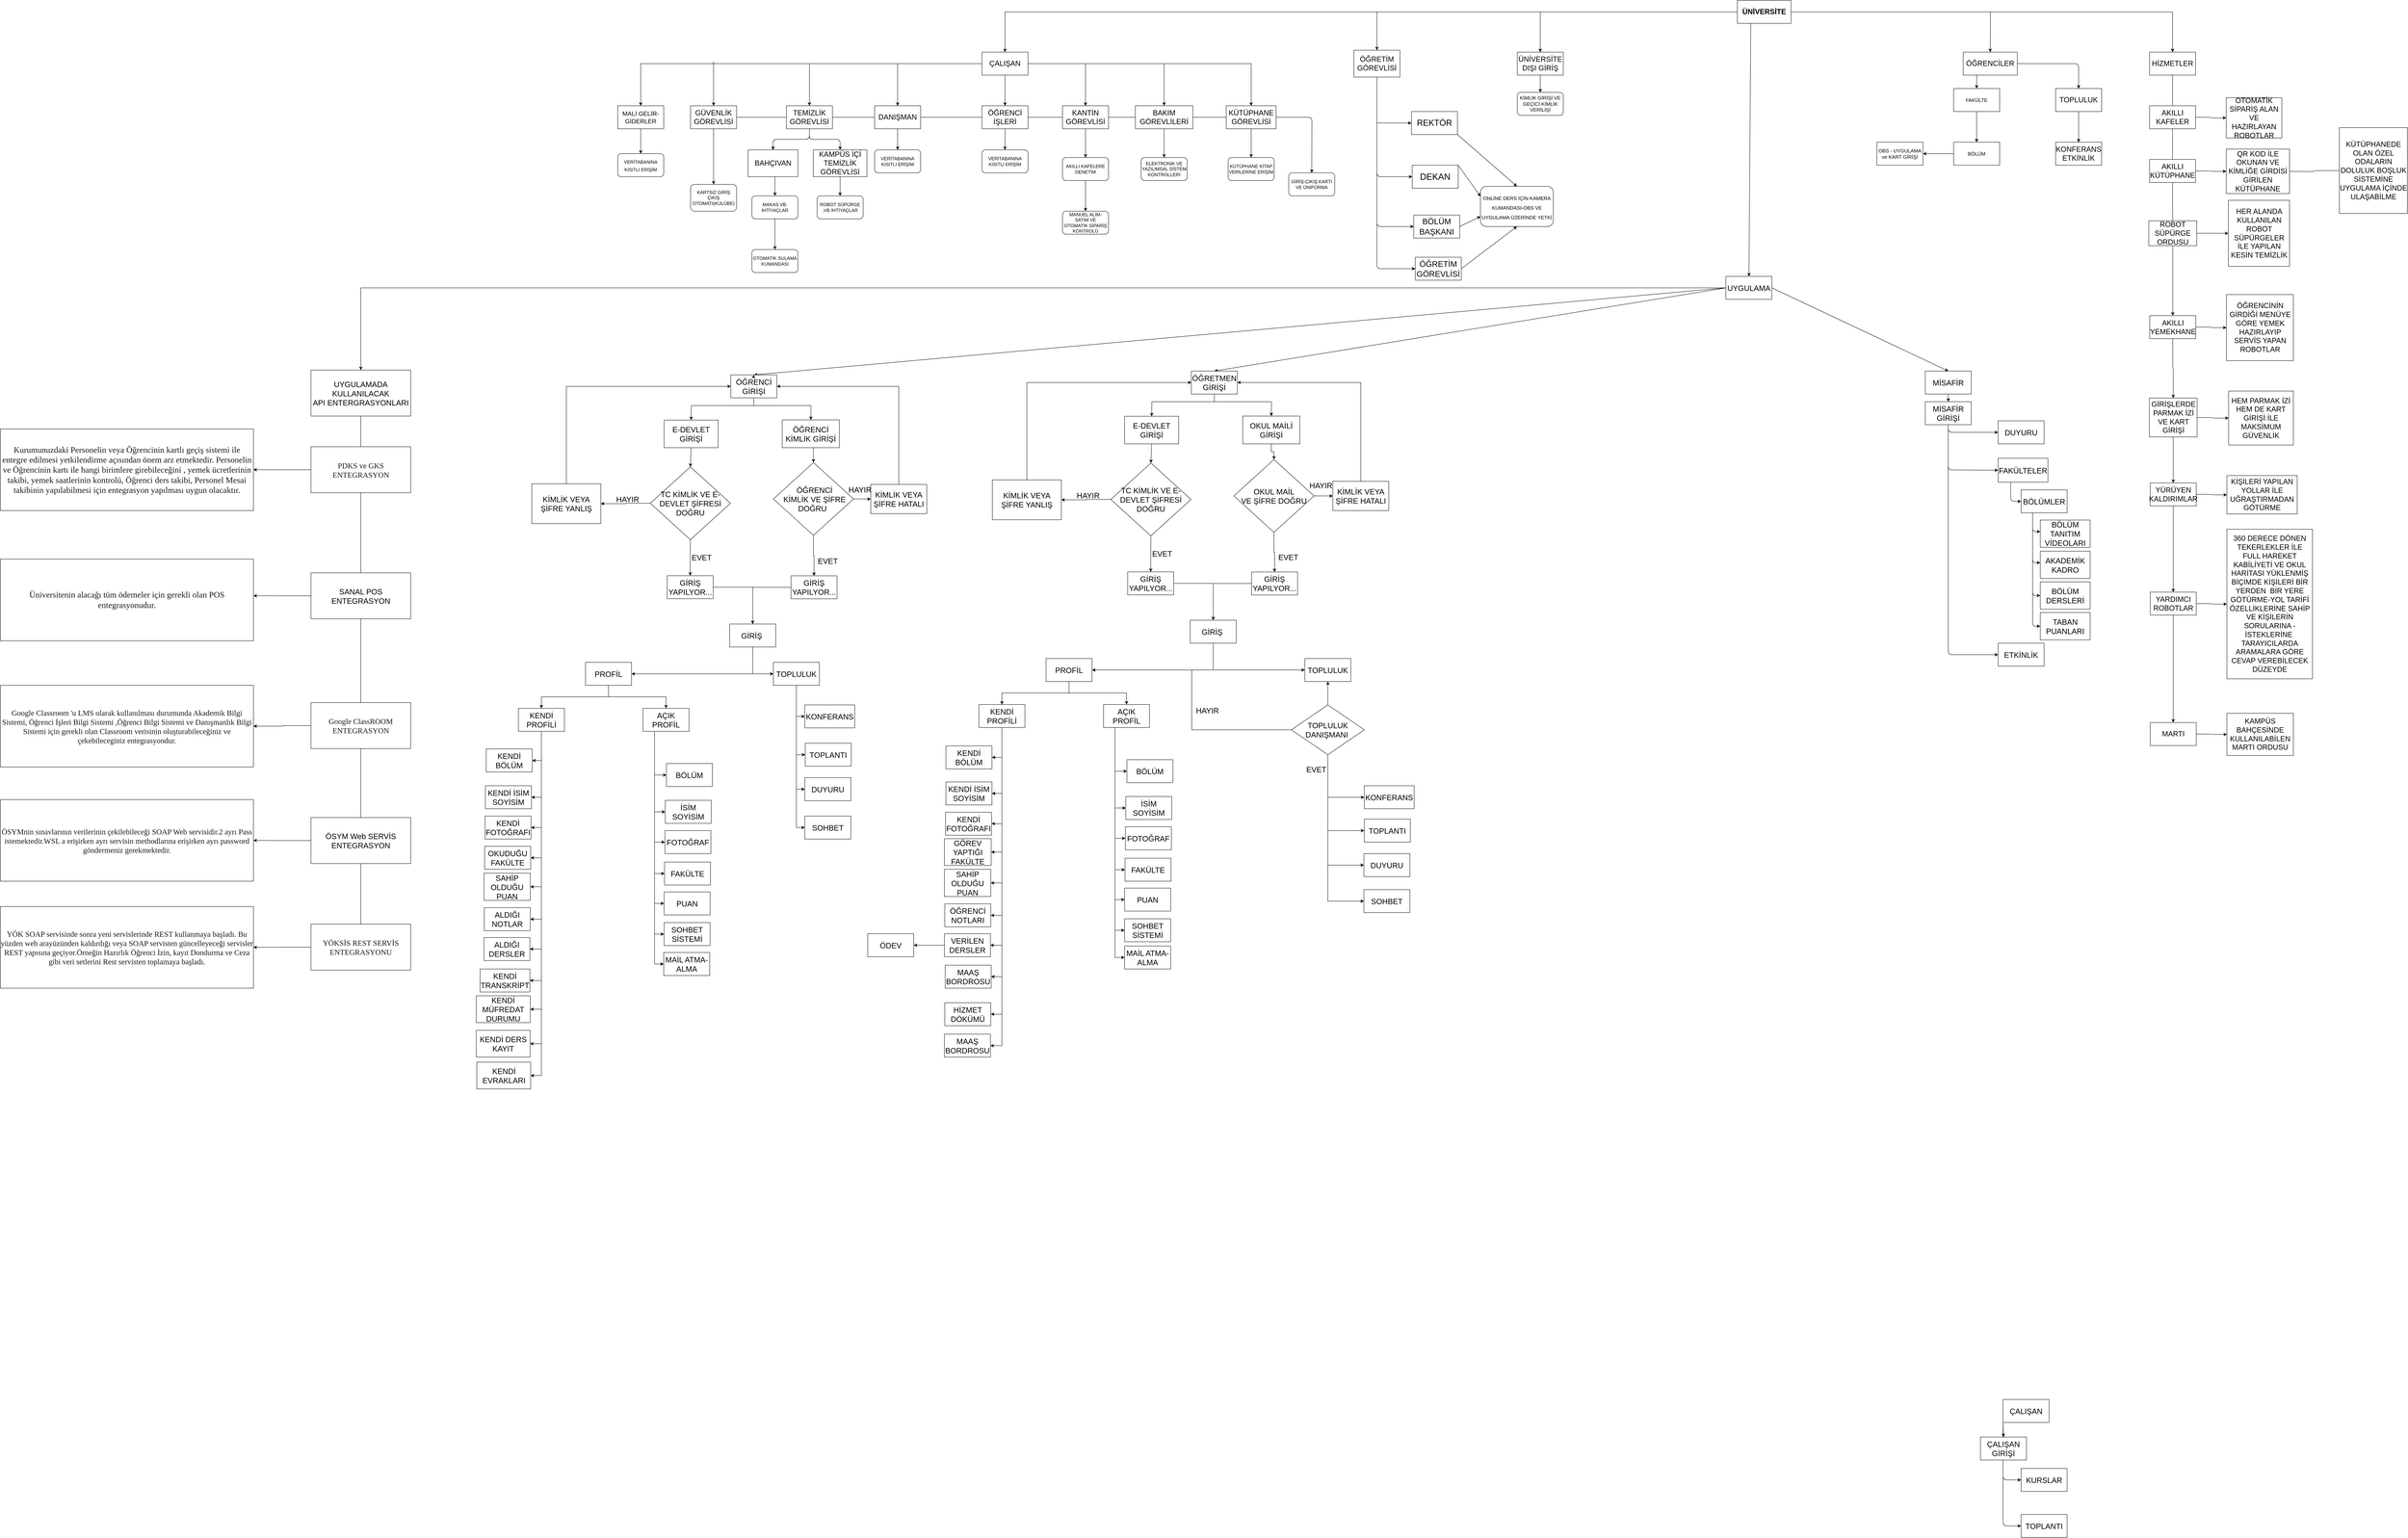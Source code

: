 <mxfile version="17.1.3" type="github">
  <diagram id="PYkzEZFsstpoyz6fkhcb" name="Page-1">
    <mxGraphModel dx="7452" dy="2316" grid="1" gridSize="10" guides="1" tooltips="1" connect="1" arrows="1" fold="1" page="1" pageScale="1" pageWidth="3300" pageHeight="4681" math="0" shadow="0">
      <root>
        <mxCell id="0" />
        <mxCell id="1" parent="0" />
        <mxCell id="j9e-yFk8elRwOHS_utwV-6" style="edgeStyle=orthogonalEdgeStyle;rounded=0;orthogonalLoop=1;jettySize=auto;html=1;entryX=0.5;entryY=0;entryDx=0;entryDy=0;fontSize=19;" parent="1" source="j9e-yFk8elRwOHS_utwV-1" target="j9e-yFk8elRwOHS_utwV-5" edge="1">
          <mxGeometry relative="1" as="geometry">
            <Array as="points">
              <mxPoint x="-400" y="80" />
              <mxPoint x="-400" y="185" />
            </Array>
          </mxGeometry>
        </mxCell>
        <mxCell id="j9e-yFk8elRwOHS_utwV-16" style="edgeStyle=orthogonalEdgeStyle;rounded=0;orthogonalLoop=1;jettySize=auto;html=1;fontSize=19;entryX=0.5;entryY=0;entryDx=0;entryDy=0;" parent="1" source="j9e-yFk8elRwOHS_utwV-1" target="j9e-yFk8elRwOHS_utwV-15" edge="1">
          <mxGeometry relative="1" as="geometry">
            <mxPoint x="3200" y="170" as="targetPoint" />
            <Array as="points">
              <mxPoint x="2645" y="80" />
            </Array>
          </mxGeometry>
        </mxCell>
        <mxCell id="j9e-yFk8elRwOHS_utwV-1" value="&lt;b&gt;&lt;font style=&quot;font-size: 19px&quot;&gt;ÜNİVERSİTE&lt;/font&gt;&lt;/b&gt;" style="rounded=0;whiteSpace=wrap;html=1;" parent="1" vertex="1">
          <mxGeometry x="1510" y="50" width="140" height="60" as="geometry" />
        </mxCell>
        <mxCell id="j9e-yFk8elRwOHS_utwV-20" value="" style="edgeStyle=orthogonalEdgeStyle;rounded=0;orthogonalLoop=1;jettySize=auto;html=1;fontSize=19;entryX=0.5;entryY=0;entryDx=0;entryDy=0;" parent="1" source="j9e-yFk8elRwOHS_utwV-5" target="j9e-yFk8elRwOHS_utwV-70" edge="1">
          <mxGeometry relative="1" as="geometry">
            <mxPoint x="-1360" y="320" as="targetPoint" />
            <Array as="points">
              <mxPoint x="-1350" y="215" />
            </Array>
          </mxGeometry>
        </mxCell>
        <mxCell id="j9e-yFk8elRwOHS_utwV-23" value="" style="edgeStyle=orthogonalEdgeStyle;rounded=0;orthogonalLoop=1;jettySize=auto;html=1;fontSize=19;" parent="1" source="j9e-yFk8elRwOHS_utwV-5" target="j9e-yFk8elRwOHS_utwV-22" edge="1">
          <mxGeometry relative="1" as="geometry" />
        </mxCell>
        <mxCell id="j9e-yFk8elRwOHS_utwV-25" value="" style="edgeStyle=orthogonalEdgeStyle;rounded=0;orthogonalLoop=1;jettySize=auto;html=1;fontSize=19;" parent="1" source="j9e-yFk8elRwOHS_utwV-5" target="j9e-yFk8elRwOHS_utwV-24" edge="1">
          <mxGeometry relative="1" as="geometry" />
        </mxCell>
        <mxCell id="j9e-yFk8elRwOHS_utwV-27" value="" style="edgeStyle=orthogonalEdgeStyle;rounded=0;orthogonalLoop=1;jettySize=auto;html=1;fontSize=19;" parent="1" source="j9e-yFk8elRwOHS_utwV-5" target="j9e-yFk8elRwOHS_utwV-26" edge="1">
          <mxGeometry relative="1" as="geometry" />
        </mxCell>
        <mxCell id="j9e-yFk8elRwOHS_utwV-28" style="edgeStyle=orthogonalEdgeStyle;rounded=0;orthogonalLoop=1;jettySize=auto;html=1;fontSize=19;entryX=0.5;entryY=0;entryDx=0;entryDy=0;" parent="1" source="j9e-yFk8elRwOHS_utwV-5" target="j9e-yFk8elRwOHS_utwV-29" edge="1">
          <mxGeometry relative="1" as="geometry">
            <mxPoint x="140" y="320" as="targetPoint" />
          </mxGeometry>
        </mxCell>
        <mxCell id="j9e-yFk8elRwOHS_utwV-31" value="" style="edgeStyle=orthogonalEdgeStyle;rounded=0;orthogonalLoop=1;jettySize=auto;html=1;fontSize=19;" parent="1" source="j9e-yFk8elRwOHS_utwV-5" target="j9e-yFk8elRwOHS_utwV-30" edge="1">
          <mxGeometry relative="1" as="geometry" />
        </mxCell>
        <mxCell id="j9e-yFk8elRwOHS_utwV-33" value="" style="edgeStyle=orthogonalEdgeStyle;rounded=0;orthogonalLoop=1;jettySize=auto;html=1;fontSize=19;" parent="1" source="j9e-yFk8elRwOHS_utwV-5" target="j9e-yFk8elRwOHS_utwV-32" edge="1">
          <mxGeometry relative="1" as="geometry" />
        </mxCell>
        <mxCell id="j9e-yFk8elRwOHS_utwV-5" value="ÇALIŞAN" style="rounded=0;whiteSpace=wrap;html=1;fontSize=19;" parent="1" vertex="1">
          <mxGeometry x="-460" y="185" width="120" height="60" as="geometry" />
        </mxCell>
        <mxCell id="j9e-yFk8elRwOHS_utwV-35" value="" style="edgeStyle=orthogonalEdgeStyle;rounded=0;orthogonalLoop=1;jettySize=auto;html=1;fontSize=19;" parent="1" source="j9e-yFk8elRwOHS_utwV-7" target="j9e-yFk8elRwOHS_utwV-34" edge="1">
          <mxGeometry relative="1" as="geometry">
            <Array as="points">
              <mxPoint x="570" y="370" />
            </Array>
          </mxGeometry>
        </mxCell>
        <mxCell id="j9e-yFk8elRwOHS_utwV-7" value="ÖĞRETİM GÖREVLİSİ" style="rounded=0;whiteSpace=wrap;html=1;fontSize=19;" parent="1" vertex="1">
          <mxGeometry x="510" y="180" width="120" height="70" as="geometry" />
        </mxCell>
        <mxCell id="j9e-yFk8elRwOHS_utwV-8" value="ÜNİVERSİTE DIŞI GİRİŞ" style="rounded=0;whiteSpace=wrap;html=1;fontSize=19;" parent="1" vertex="1">
          <mxGeometry x="936" y="185" width="120" height="60" as="geometry" />
        </mxCell>
        <mxCell id="j9e-yFk8elRwOHS_utwV-11" value="" style="endArrow=classic;html=1;rounded=0;fontSize=19;entryX=0.5;entryY=0;entryDx=0;entryDy=0;" parent="1" target="j9e-yFk8elRwOHS_utwV-7" edge="1">
          <mxGeometry width="50" height="50" relative="1" as="geometry">
            <mxPoint x="570" y="80" as="sourcePoint" />
            <mxPoint x="580" y="70" as="targetPoint" />
          </mxGeometry>
        </mxCell>
        <mxCell id="j9e-yFk8elRwOHS_utwV-12" value="" style="endArrow=classic;html=1;rounded=0;fontSize=19;entryX=0.5;entryY=0;entryDx=0;entryDy=0;" parent="1" target="j9e-yFk8elRwOHS_utwV-8" edge="1">
          <mxGeometry width="50" height="50" relative="1" as="geometry">
            <mxPoint x="996" y="80" as="sourcePoint" />
            <mxPoint x="980" y="210" as="targetPoint" />
          </mxGeometry>
        </mxCell>
        <mxCell id="j9e-yFk8elRwOHS_utwV-110" value="" style="edgeStyle=orthogonalEdgeStyle;curved=0;rounded=1;sketch=0;orthogonalLoop=1;jettySize=auto;html=1;shadow=0;fontSize=13;" parent="1" source="j9e-yFk8elRwOHS_utwV-13" target="j9e-yFk8elRwOHS_utwV-109" edge="1">
          <mxGeometry relative="1" as="geometry" />
        </mxCell>
        <mxCell id="j9e-yFk8elRwOHS_utwV-13" value="ÖĞRENCİLER" style="rounded=0;whiteSpace=wrap;html=1;fontSize=19;" parent="1" vertex="1">
          <mxGeometry x="2099" y="185" width="141" height="60" as="geometry" />
        </mxCell>
        <mxCell id="j9e-yFk8elRwOHS_utwV-15" value="HİZMETLER" style="rounded=0;whiteSpace=wrap;html=1;fontSize=19;" parent="1" vertex="1">
          <mxGeometry x="2585" y="185" width="120" height="60" as="geometry" />
        </mxCell>
        <mxCell id="j9e-yFk8elRwOHS_utwV-17" value="" style="endArrow=classic;html=1;rounded=0;fontSize=19;entryX=0.5;entryY=0;entryDx=0;entryDy=0;" parent="1" target="j9e-yFk8elRwOHS_utwV-13" edge="1">
          <mxGeometry width="50" height="50" relative="1" as="geometry">
            <mxPoint x="2170" y="80" as="sourcePoint" />
            <mxPoint x="2160" y="80" as="targetPoint" />
          </mxGeometry>
        </mxCell>
        <mxCell id="j9e-yFk8elRwOHS_utwV-18" value="" style="endArrow=classic;html=1;rounded=0;fontSize=19;entryX=0.5;entryY=0;entryDx=0;entryDy=0;" parent="1" target="j9e-yFk8elRwOHS_utwV-15" edge="1">
          <mxGeometry width="50" height="50" relative="1" as="geometry">
            <mxPoint x="2645" y="80" as="sourcePoint" />
            <mxPoint x="2570" y="210" as="targetPoint" />
          </mxGeometry>
        </mxCell>
        <mxCell id="j9e-yFk8elRwOHS_utwV-44" value="" style="edgeStyle=orthogonalEdgeStyle;curved=0;rounded=1;sketch=0;orthogonalLoop=1;jettySize=auto;html=1;" parent="1" source="j9e-yFk8elRwOHS_utwV-19" target="j9e-yFk8elRwOHS_utwV-43" edge="1">
          <mxGeometry relative="1" as="geometry" />
        </mxCell>
        <mxCell id="j9e-yFk8elRwOHS_utwV-66" style="edgeStyle=orthogonalEdgeStyle;curved=0;rounded=1;sketch=0;orthogonalLoop=1;jettySize=auto;html=1;" parent="1" source="j9e-yFk8elRwOHS_utwV-19" edge="1">
          <mxGeometry relative="1" as="geometry">
            <mxPoint x="400" y="500" as="targetPoint" />
          </mxGeometry>
        </mxCell>
        <mxCell id="j9e-yFk8elRwOHS_utwV-19" value="GÜVENLİK GÖREVLİSİ" style="whiteSpace=wrap;html=1;fontSize=19;rounded=0;" parent="1" vertex="1">
          <mxGeometry x="-1220" y="325" width="120" height="60" as="geometry" />
        </mxCell>
        <mxCell id="j9e-yFk8elRwOHS_utwV-50" value="" style="edgeStyle=orthogonalEdgeStyle;curved=0;rounded=1;sketch=0;orthogonalLoop=1;jettySize=auto;html=1;" parent="1" source="j9e-yFk8elRwOHS_utwV-22" target="j9e-yFk8elRwOHS_utwV-49" edge="1">
          <mxGeometry relative="1" as="geometry" />
        </mxCell>
        <mxCell id="j9e-yFk8elRwOHS_utwV-51" value="" style="edgeStyle=orthogonalEdgeStyle;curved=0;rounded=1;sketch=0;orthogonalLoop=1;jettySize=auto;html=1;" parent="1" source="j9e-yFk8elRwOHS_utwV-22" target="j9e-yFk8elRwOHS_utwV-49" edge="1">
          <mxGeometry relative="1" as="geometry" />
        </mxCell>
        <mxCell id="j9e-yFk8elRwOHS_utwV-53" value="" style="edgeStyle=orthogonalEdgeStyle;curved=0;rounded=1;sketch=0;orthogonalLoop=1;jettySize=auto;html=1;" parent="1" source="j9e-yFk8elRwOHS_utwV-22" target="j9e-yFk8elRwOHS_utwV-52" edge="1">
          <mxGeometry relative="1" as="geometry" />
        </mxCell>
        <mxCell id="j9e-yFk8elRwOHS_utwV-22" value="TEMİZLİK GÖREVLİSİ" style="whiteSpace=wrap;html=1;fontSize=19;rounded=0;" parent="1" vertex="1">
          <mxGeometry x="-970" y="325" width="120" height="60" as="geometry" />
        </mxCell>
        <mxCell id="j9e-yFk8elRwOHS_utwV-24" value="DANIŞMAN" style="whiteSpace=wrap;html=1;fontSize=19;rounded=0;" parent="1" vertex="1">
          <mxGeometry x="-740" y="325" width="120" height="60" as="geometry" />
        </mxCell>
        <mxCell id="j9e-yFk8elRwOHS_utwV-26" value="ÖĞRENCİ İŞLERİ" style="whiteSpace=wrap;html=1;fontSize=19;rounded=0;" parent="1" vertex="1">
          <mxGeometry x="-460" y="325" width="120" height="60" as="geometry" />
        </mxCell>
        <mxCell id="j9e-yFk8elRwOHS_utwV-76" value="" style="edgeStyle=orthogonalEdgeStyle;curved=0;rounded=1;sketch=0;orthogonalLoop=1;jettySize=auto;html=1;fontSize=12;entryX=0.5;entryY=0;entryDx=0;entryDy=0;" parent="1" source="j9e-yFk8elRwOHS_utwV-29" target="j9e-yFk8elRwOHS_utwV-77" edge="1">
          <mxGeometry relative="1" as="geometry">
            <mxPoint x="-190" y="465" as="targetPoint" />
          </mxGeometry>
        </mxCell>
        <mxCell id="j9e-yFk8elRwOHS_utwV-29" value="KANTİN GÖREVLİSİ" style="whiteSpace=wrap;html=1;fontSize=19;rounded=0;" parent="1" vertex="1">
          <mxGeometry x="-250" y="325" width="120" height="60" as="geometry" />
        </mxCell>
        <mxCell id="j9e-yFk8elRwOHS_utwV-81" value="" style="edgeStyle=orthogonalEdgeStyle;curved=0;rounded=1;sketch=0;orthogonalLoop=1;jettySize=auto;html=1;fontSize=12;entryX=0.5;entryY=0;entryDx=0;entryDy=0;" parent="1" source="j9e-yFk8elRwOHS_utwV-30" target="j9e-yFk8elRwOHS_utwV-82" edge="1">
          <mxGeometry relative="1" as="geometry">
            <mxPoint x="15" y="465" as="targetPoint" />
          </mxGeometry>
        </mxCell>
        <mxCell id="j9e-yFk8elRwOHS_utwV-30" value="BAKIM GÖREVLİLERİ" style="whiteSpace=wrap;html=1;fontSize=19;rounded=0;" parent="1" vertex="1">
          <mxGeometry x="-60" y="325" width="150" height="60" as="geometry" />
        </mxCell>
        <mxCell id="j9e-yFk8elRwOHS_utwV-84" value="" style="edgeStyle=orthogonalEdgeStyle;curved=0;rounded=1;sketch=0;orthogonalLoop=1;jettySize=auto;html=1;fontSize=12;entryX=0.5;entryY=0;entryDx=0;entryDy=0;" parent="1" source="j9e-yFk8elRwOHS_utwV-32" target="j9e-yFk8elRwOHS_utwV-85" edge="1">
          <mxGeometry relative="1" as="geometry">
            <mxPoint x="245" y="465" as="targetPoint" />
          </mxGeometry>
        </mxCell>
        <mxCell id="j9e-yFk8elRwOHS_utwV-32" value="KÜTÜPHANE GÖREVLİSİ" style="whiteSpace=wrap;html=1;fontSize=19;rounded=0;" parent="1" vertex="1">
          <mxGeometry x="177" y="325" width="130" height="60" as="geometry" />
        </mxCell>
        <mxCell id="j9e-yFk8elRwOHS_utwV-34" value="&lt;font style=&quot;font-size: 22px&quot;&gt;REKTÖR&lt;/font&gt;" style="whiteSpace=wrap;html=1;fontSize=19;rounded=0;" parent="1" vertex="1">
          <mxGeometry x="660" y="340" width="120" height="60" as="geometry" />
        </mxCell>
        <mxCell id="j9e-yFk8elRwOHS_utwV-43" value="KARTSIZ GİRİŞ ÇIKIŞ OTOMATI(KULÜBE)" style="rounded=1;whiteSpace=wrap;html=1;sketch=0;" parent="1" vertex="1">
          <mxGeometry x="-1220" y="530" width="120" height="70" as="geometry" />
        </mxCell>
        <mxCell id="j9e-yFk8elRwOHS_utwV-49" value="BAHÇIVAN" style="whiteSpace=wrap;html=1;fontSize=19;rounded=0;" parent="1" vertex="1">
          <mxGeometry x="-1070" y="440" width="130" height="70" as="geometry" />
        </mxCell>
        <mxCell id="j9e-yFk8elRwOHS_utwV-52" value="KAMPÜS İÇİ TEMİZLİK GÖREVLİSİ" style="whiteSpace=wrap;html=1;fontSize=19;rounded=0;" parent="1" vertex="1">
          <mxGeometry x="-900" y="440" width="140" height="70" as="geometry" />
        </mxCell>
        <mxCell id="j9e-yFk8elRwOHS_utwV-61" value="" style="edgeStyle=orthogonalEdgeStyle;curved=0;rounded=1;sketch=0;orthogonalLoop=1;jettySize=auto;html=1;" parent="1" source="j9e-yFk8elRwOHS_utwV-54" target="j9e-yFk8elRwOHS_utwV-60" edge="1">
          <mxGeometry relative="1" as="geometry" />
        </mxCell>
        <mxCell id="j9e-yFk8elRwOHS_utwV-54" value="MAKAS VB. İHTİYAÇLAR" style="rounded=1;whiteSpace=wrap;html=1;sketch=0;" parent="1" vertex="1">
          <mxGeometry x="-1060" y="560" width="120" height="60" as="geometry" />
        </mxCell>
        <mxCell id="j9e-yFk8elRwOHS_utwV-55" value="" style="endArrow=classic;html=1;rounded=1;sketch=0;curved=0;entryX=0.5;entryY=0;entryDx=0;entryDy=0;" parent="1" target="j9e-yFk8elRwOHS_utwV-54" edge="1">
          <mxGeometry width="50" height="50" relative="1" as="geometry">
            <mxPoint x="-1000" y="510" as="sourcePoint" />
            <mxPoint x="-420" y="740" as="targetPoint" />
          </mxGeometry>
        </mxCell>
        <mxCell id="j9e-yFk8elRwOHS_utwV-56" value="ROBOT SÜPÜRGE ,VB İHTİYAÇLAR" style="rounded=1;whiteSpace=wrap;html=1;sketch=0;" parent="1" vertex="1">
          <mxGeometry x="-890" y="560" width="120" height="60" as="geometry" />
        </mxCell>
        <mxCell id="j9e-yFk8elRwOHS_utwV-57" value="" style="endArrow=classic;html=1;rounded=1;sketch=0;curved=0;exitX=0.5;exitY=1;exitDx=0;exitDy=0;entryX=0.5;entryY=0;entryDx=0;entryDy=0;" parent="1" source="j9e-yFk8elRwOHS_utwV-52" target="j9e-yFk8elRwOHS_utwV-56" edge="1">
          <mxGeometry width="50" height="50" relative="1" as="geometry">
            <mxPoint x="-470" y="790" as="sourcePoint" />
            <mxPoint x="-420" y="740" as="targetPoint" />
          </mxGeometry>
        </mxCell>
        <mxCell id="j9e-yFk8elRwOHS_utwV-60" value="OTOMATİK SULAMA KUMANDASI" style="whiteSpace=wrap;html=1;rounded=1;sketch=0;" parent="1" vertex="1">
          <mxGeometry x="-1060" y="700" width="120" height="60" as="geometry" />
        </mxCell>
        <mxCell id="j9e-yFk8elRwOHS_utwV-65" value="GİRİŞ-ÇIKIŞ KARTI VE ÜNİFORMA" style="rounded=1;whiteSpace=wrap;html=1;sketch=0;" parent="1" vertex="1">
          <mxGeometry x="340" y="500" width="120" height="60" as="geometry" />
        </mxCell>
        <mxCell id="j9e-yFk8elRwOHS_utwV-67" value="VERİTABANINA KISITLI ERİŞİM" style="rounded=1;whiteSpace=wrap;html=1;sketch=0;" parent="1" vertex="1">
          <mxGeometry x="-740" y="440" width="120" height="60" as="geometry" />
        </mxCell>
        <mxCell id="j9e-yFk8elRwOHS_utwV-68" value="" style="endArrow=classic;html=1;rounded=1;sketch=0;curved=0;exitX=0.5;exitY=1;exitDx=0;exitDy=0;entryX=0.5;entryY=0;entryDx=0;entryDy=0;" parent="1" source="j9e-yFk8elRwOHS_utwV-24" target="j9e-yFk8elRwOHS_utwV-67" edge="1">
          <mxGeometry width="50" height="50" relative="1" as="geometry">
            <mxPoint x="-510" y="700" as="sourcePoint" />
            <mxPoint x="-460" y="650" as="targetPoint" />
          </mxGeometry>
        </mxCell>
        <mxCell id="j9e-yFk8elRwOHS_utwV-69" value="" style="endArrow=classic;html=1;rounded=1;sketch=0;curved=0;entryX=0.5;entryY=0;entryDx=0;entryDy=0;" parent="1" target="j9e-yFk8elRwOHS_utwV-19" edge="1">
          <mxGeometry width="50" height="50" relative="1" as="geometry">
            <mxPoint x="-1160" y="210" as="sourcePoint" />
            <mxPoint x="-930" y="370" as="targetPoint" />
          </mxGeometry>
        </mxCell>
        <mxCell id="j9e-yFk8elRwOHS_utwV-70" value="&lt;font style=&quot;font-size: 16px&quot;&gt;MALİ GELİR-GİDERLER&lt;/font&gt;" style="rounded=0;whiteSpace=wrap;html=1;sketch=0;" parent="1" vertex="1">
          <mxGeometry x="-1410" y="325" width="120" height="60" as="geometry" />
        </mxCell>
        <mxCell id="j9e-yFk8elRwOHS_utwV-71" value="&lt;font style=&quot;font-size: 12px&quot;&gt;VERİTABANINA KISITLI ERİŞİM&lt;/font&gt;" style="rounded=1;whiteSpace=wrap;html=1;sketch=0;fontSize=16;" parent="1" vertex="1">
          <mxGeometry x="-1410" y="450" width="120" height="60" as="geometry" />
        </mxCell>
        <mxCell id="j9e-yFk8elRwOHS_utwV-72" value="" style="endArrow=classic;html=1;rounded=1;sketch=0;fontSize=16;curved=0;exitX=0.5;exitY=1;exitDx=0;exitDy=0;entryX=0.5;entryY=0;entryDx=0;entryDy=0;" parent="1" source="j9e-yFk8elRwOHS_utwV-70" target="j9e-yFk8elRwOHS_utwV-71" edge="1">
          <mxGeometry width="50" height="50" relative="1" as="geometry">
            <mxPoint x="-980" y="410" as="sourcePoint" />
            <mxPoint x="-930" y="360" as="targetPoint" />
          </mxGeometry>
        </mxCell>
        <mxCell id="j9e-yFk8elRwOHS_utwV-73" value="VERİTABANINA KISITLI ERİŞİM" style="rounded=1;whiteSpace=wrap;html=1;sketch=0;fontSize=12;" parent="1" vertex="1">
          <mxGeometry x="-460" y="440" width="120" height="60" as="geometry" />
        </mxCell>
        <mxCell id="j9e-yFk8elRwOHS_utwV-74" value="" style="endArrow=classic;html=1;rounded=1;sketch=0;fontSize=12;curved=0;exitX=0.5;exitY=1;exitDx=0;exitDy=0;entryX=0.5;entryY=0;entryDx=0;entryDy=0;" parent="1" source="j9e-yFk8elRwOHS_utwV-26" target="j9e-yFk8elRwOHS_utwV-73" edge="1">
          <mxGeometry width="50" height="50" relative="1" as="geometry">
            <mxPoint x="-410" y="430" as="sourcePoint" />
            <mxPoint x="-360" y="380" as="targetPoint" />
          </mxGeometry>
        </mxCell>
        <mxCell id="j9e-yFk8elRwOHS_utwV-79" value="" style="edgeStyle=orthogonalEdgeStyle;curved=0;rounded=1;sketch=0;orthogonalLoop=1;jettySize=auto;html=1;fontSize=12;" parent="1" source="j9e-yFk8elRwOHS_utwV-77" target="j9e-yFk8elRwOHS_utwV-78" edge="1">
          <mxGeometry relative="1" as="geometry" />
        </mxCell>
        <mxCell id="j9e-yFk8elRwOHS_utwV-77" value="AKILLI KAFELERE DENETİM" style="rounded=1;whiteSpace=wrap;html=1;sketch=0;fontSize=12;" parent="1" vertex="1">
          <mxGeometry x="-250" y="460" width="120" height="60" as="geometry" />
        </mxCell>
        <mxCell id="j9e-yFk8elRwOHS_utwV-78" value="&lt;span&gt;MANUEL ALIM- SATIM VE OTOMATİK SİPARİŞ KONTROLÜ&lt;/span&gt;" style="whiteSpace=wrap;html=1;rounded=1;sketch=0;" parent="1" vertex="1">
          <mxGeometry x="-250" y="600" width="120" height="60" as="geometry" />
        </mxCell>
        <mxCell id="j9e-yFk8elRwOHS_utwV-82" value="ELEKTRONİK VE YAZILIMSAL SİSTEM KONTROLLERİ" style="rounded=1;whiteSpace=wrap;html=1;sketch=0;fontSize=12;" parent="1" vertex="1">
          <mxGeometry x="-45" y="460" width="120" height="60" as="geometry" />
        </mxCell>
        <mxCell id="j9e-yFk8elRwOHS_utwV-85" value="KÜTÜPHANE KİTAP VERİLERİNE ERİŞİM" style="rounded=1;whiteSpace=wrap;html=1;sketch=0;fontSize=12;" parent="1" vertex="1">
          <mxGeometry x="182" y="460" width="120" height="60" as="geometry" />
        </mxCell>
        <mxCell id="j9e-yFk8elRwOHS_utwV-86" value="" style="endArrow=classic;html=1;rounded=1;sketch=0;fontSize=12;curved=0;entryX=0;entryY=0.5;entryDx=0;entryDy=0;" parent="1" target="j9e-yFk8elRwOHS_utwV-88" edge="1">
          <mxGeometry width="50" height="50" relative="1" as="geometry">
            <mxPoint x="570" y="370" as="sourcePoint" />
            <mxPoint x="660" y="520" as="targetPoint" />
            <Array as="points">
              <mxPoint x="570" y="510" />
            </Array>
          </mxGeometry>
        </mxCell>
        <mxCell id="j9e-yFk8elRwOHS_utwV-88" value="&lt;font style=&quot;font-size: 23px&quot;&gt;DEKAN&lt;/font&gt;" style="rounded=0;whiteSpace=wrap;html=1;sketch=0;fontSize=12;" parent="1" vertex="1">
          <mxGeometry x="662" y="480" width="120" height="60" as="geometry" />
        </mxCell>
        <mxCell id="j9e-yFk8elRwOHS_utwV-89" value="" style="endArrow=classic;html=1;rounded=1;sketch=0;fontSize=22;curved=0;entryX=0;entryY=0.5;entryDx=0;entryDy=0;" parent="1" target="j9e-yFk8elRwOHS_utwV-90" edge="1">
          <mxGeometry width="50" height="50" relative="1" as="geometry">
            <mxPoint x="570" y="500" as="sourcePoint" />
            <mxPoint x="670" y="640" as="targetPoint" />
            <Array as="points">
              <mxPoint x="570" y="640" />
            </Array>
          </mxGeometry>
        </mxCell>
        <mxCell id="j9e-yFk8elRwOHS_utwV-90" value="&lt;span style=&quot;font-size: 21px&quot;&gt;BÖLÜM BAŞKANI&lt;/span&gt;" style="rounded=0;whiteSpace=wrap;html=1;sketch=0;fontSize=22;" parent="1" vertex="1">
          <mxGeometry x="666" y="610" width="120" height="60" as="geometry" />
        </mxCell>
        <mxCell id="j9e-yFk8elRwOHS_utwV-91" value="" style="endArrow=classic;html=1;rounded=1;sketch=0;fontSize=21;curved=0;entryX=0;entryY=0.5;entryDx=0;entryDy=0;" parent="1" target="j9e-yFk8elRwOHS_utwV-92" edge="1">
          <mxGeometry width="50" height="50" relative="1" as="geometry">
            <mxPoint x="570" y="630" as="sourcePoint" />
            <mxPoint x="670" y="750" as="targetPoint" />
            <Array as="points">
              <mxPoint x="570" y="750" />
            </Array>
          </mxGeometry>
        </mxCell>
        <mxCell id="j9e-yFk8elRwOHS_utwV-92" value="ÖĞRETİM GÖREVLİSİ" style="rounded=0;whiteSpace=wrap;html=1;sketch=0;fontSize=21;" parent="1" vertex="1">
          <mxGeometry x="670" y="720" width="120" height="60" as="geometry" />
        </mxCell>
        <mxCell id="j9e-yFk8elRwOHS_utwV-98" value="&lt;font style=&quot;font-size: 13px&quot;&gt;ONLİNE DERS İÇİN KAMERA KUMANDASI-OBS VE UYGULAMA ÜZERİNDE YETKİ&lt;/font&gt;" style="rounded=1;whiteSpace=wrap;html=1;sketch=0;fontSize=21;" parent="1" vertex="1">
          <mxGeometry x="840" y="535" width="190" height="105" as="geometry" />
        </mxCell>
        <mxCell id="j9e-yFk8elRwOHS_utwV-99" value="" style="endArrow=classic;html=1;rounded=1;shadow=0;sketch=0;fontSize=21;curved=0;exitX=1;exitY=1;exitDx=0;exitDy=0;entryX=0.5;entryY=0;entryDx=0;entryDy=0;" parent="1" source="j9e-yFk8elRwOHS_utwV-34" target="j9e-yFk8elRwOHS_utwV-98" edge="1">
          <mxGeometry width="50" height="50" relative="1" as="geometry">
            <mxPoint x="400" y="540" as="sourcePoint" />
            <mxPoint x="450" y="490" as="targetPoint" />
          </mxGeometry>
        </mxCell>
        <mxCell id="j9e-yFk8elRwOHS_utwV-100" value="" style="endArrow=classic;html=1;rounded=1;shadow=0;sketch=0;fontSize=21;curved=0;exitX=1;exitY=0;exitDx=0;exitDy=0;entryX=0;entryY=0.25;entryDx=0;entryDy=0;" parent="1" source="j9e-yFk8elRwOHS_utwV-88" target="j9e-yFk8elRwOHS_utwV-98" edge="1">
          <mxGeometry width="50" height="50" relative="1" as="geometry">
            <mxPoint x="400" y="540" as="sourcePoint" />
            <mxPoint x="450" y="490" as="targetPoint" />
          </mxGeometry>
        </mxCell>
        <mxCell id="j9e-yFk8elRwOHS_utwV-101" value="" style="endArrow=classic;html=1;rounded=1;shadow=0;sketch=0;fontSize=21;curved=0;exitX=1;exitY=0.5;exitDx=0;exitDy=0;entryX=0;entryY=0.75;entryDx=0;entryDy=0;" parent="1" source="j9e-yFk8elRwOHS_utwV-90" target="j9e-yFk8elRwOHS_utwV-98" edge="1">
          <mxGeometry width="50" height="50" relative="1" as="geometry">
            <mxPoint x="400" y="540" as="sourcePoint" />
            <mxPoint x="450" y="490" as="targetPoint" />
          </mxGeometry>
        </mxCell>
        <mxCell id="j9e-yFk8elRwOHS_utwV-102" value="" style="endArrow=classic;html=1;rounded=1;shadow=0;sketch=0;fontSize=21;curved=0;exitX=1;exitY=0.5;exitDx=0;exitDy=0;entryX=0.5;entryY=1;entryDx=0;entryDy=0;" parent="1" source="j9e-yFk8elRwOHS_utwV-92" target="j9e-yFk8elRwOHS_utwV-98" edge="1">
          <mxGeometry width="50" height="50" relative="1" as="geometry">
            <mxPoint x="400" y="540" as="sourcePoint" />
            <mxPoint x="450" y="490" as="targetPoint" />
          </mxGeometry>
        </mxCell>
        <mxCell id="j9e-yFk8elRwOHS_utwV-103" value="KİMLİK GİRİŞİ VE GEÇİCİ KİMLİK VERİLİŞİ" style="rounded=1;whiteSpace=wrap;html=1;sketch=0;fontSize=13;" parent="1" vertex="1">
          <mxGeometry x="936" y="290" width="120" height="60" as="geometry" />
        </mxCell>
        <mxCell id="j9e-yFk8elRwOHS_utwV-104" value="" style="endArrow=classic;html=1;rounded=1;shadow=0;sketch=0;fontSize=13;curved=0;exitX=0.5;exitY=1;exitDx=0;exitDy=0;entryX=0.5;entryY=0;entryDx=0;entryDy=0;" parent="1" source="j9e-yFk8elRwOHS_utwV-8" target="j9e-yFk8elRwOHS_utwV-103" edge="1">
          <mxGeometry width="50" height="50" relative="1" as="geometry">
            <mxPoint x="400" y="500" as="sourcePoint" />
            <mxPoint x="450" y="450" as="targetPoint" />
          </mxGeometry>
        </mxCell>
        <mxCell id="j9e-yFk8elRwOHS_utwV-108" value="" style="edgeStyle=orthogonalEdgeStyle;curved=0;rounded=1;sketch=0;orthogonalLoop=1;jettySize=auto;html=1;shadow=0;fontSize=13;" parent="1" source="j9e-yFk8elRwOHS_utwV-105" target="j9e-yFk8elRwOHS_utwV-107" edge="1">
          <mxGeometry relative="1" as="geometry" />
        </mxCell>
        <mxCell id="j9e-yFk8elRwOHS_utwV-105" value="FAKÜLTE" style="rounded=0;whiteSpace=wrap;html=1;sketch=0;fontSize=13;" parent="1" vertex="1">
          <mxGeometry x="2074" y="280" width="120" height="60" as="geometry" />
        </mxCell>
        <mxCell id="j9e-yFk8elRwOHS_utwV-106" value="" style="endArrow=classic;html=1;rounded=1;shadow=0;sketch=0;fontSize=13;curved=0;exitX=0.25;exitY=1;exitDx=0;exitDy=0;entryX=0.5;entryY=0;entryDx=0;entryDy=0;" parent="1" source="j9e-yFk8elRwOHS_utwV-13" target="j9e-yFk8elRwOHS_utwV-105" edge="1">
          <mxGeometry width="50" height="50" relative="1" as="geometry">
            <mxPoint x="1770" y="480" as="sourcePoint" />
            <mxPoint x="1820" y="430" as="targetPoint" />
          </mxGeometry>
        </mxCell>
        <mxCell id="j9e-yFk8elRwOHS_utwV-114" value="" style="edgeStyle=orthogonalEdgeStyle;curved=0;rounded=1;sketch=0;orthogonalLoop=1;jettySize=auto;html=1;shadow=0;fontSize=13;" parent="1" source="j9e-yFk8elRwOHS_utwV-107" target="j9e-yFk8elRwOHS_utwV-113" edge="1">
          <mxGeometry relative="1" as="geometry" />
        </mxCell>
        <mxCell id="j9e-yFk8elRwOHS_utwV-107" value="BÖLÜM" style="whiteSpace=wrap;html=1;fontSize=13;rounded=0;sketch=0;" parent="1" vertex="1">
          <mxGeometry x="2074" y="420" width="120" height="60" as="geometry" />
        </mxCell>
        <mxCell id="j9e-yFk8elRwOHS_utwV-112" value="" style="edgeStyle=orthogonalEdgeStyle;curved=0;rounded=1;sketch=0;orthogonalLoop=1;jettySize=auto;html=1;shadow=0;fontSize=13;" parent="1" source="j9e-yFk8elRwOHS_utwV-109" target="j9e-yFk8elRwOHS_utwV-111" edge="1">
          <mxGeometry relative="1" as="geometry" />
        </mxCell>
        <mxCell id="j9e-yFk8elRwOHS_utwV-109" value="TOPLULUK" style="whiteSpace=wrap;html=1;fontSize=19;rounded=0;" parent="1" vertex="1">
          <mxGeometry x="2340" y="280" width="120" height="60" as="geometry" />
        </mxCell>
        <mxCell id="j9e-yFk8elRwOHS_utwV-111" value="KONFERANS&lt;br&gt;ETKİNLİK" style="whiteSpace=wrap;html=1;fontSize=19;rounded=0;" parent="1" vertex="1">
          <mxGeometry x="2340" y="420" width="120" height="60" as="geometry" />
        </mxCell>
        <mxCell id="j9e-yFk8elRwOHS_utwV-113" value="OBS - UYGULAMA ve KART GİRİŞİ" style="whiteSpace=wrap;html=1;fontSize=13;rounded=0;sketch=0;" parent="1" vertex="1">
          <mxGeometry x="1874" y="420" width="120" height="60" as="geometry" />
        </mxCell>
        <mxCell id="j9e-yFk8elRwOHS_utwV-121" value="" style="edgeStyle=orthogonalEdgeStyle;curved=0;rounded=1;sketch=0;orthogonalLoop=1;jettySize=auto;html=1;shadow=0;fontSize=13;" parent="1" source="j9e-yFk8elRwOHS_utwV-117" target="j9e-yFk8elRwOHS_utwV-120" edge="1">
          <mxGeometry relative="1" as="geometry" />
        </mxCell>
        <mxCell id="j9e-yFk8elRwOHS_utwV-123" value="" style="edgeStyle=orthogonalEdgeStyle;curved=0;rounded=1;sketch=0;orthogonalLoop=1;jettySize=auto;html=1;shadow=0;fontSize=13;endArrow=none;endFill=0;" parent="1" source="j9e-yFk8elRwOHS_utwV-117" target="j9e-yFk8elRwOHS_utwV-122" edge="1">
          <mxGeometry relative="1" as="geometry" />
        </mxCell>
        <mxCell id="j9e-yFk8elRwOHS_utwV-117" value="AKILLI KAFELER" style="whiteSpace=wrap;html=1;fontSize=19;rounded=0;" parent="1" vertex="1">
          <mxGeometry x="2585" y="325" width="120" height="60" as="geometry" />
        </mxCell>
        <mxCell id="j9e-yFk8elRwOHS_utwV-119" value="" style="endArrow=none;html=1;rounded=1;shadow=0;sketch=0;fontSize=13;curved=0;exitX=0.5;exitY=1;exitDx=0;exitDy=0;entryX=0.5;entryY=0;entryDx=0;entryDy=0;" parent="1" source="j9e-yFk8elRwOHS_utwV-15" target="j9e-yFk8elRwOHS_utwV-117" edge="1">
          <mxGeometry width="50" height="50" relative="1" as="geometry">
            <mxPoint x="2140" y="450" as="sourcePoint" />
            <mxPoint x="2190" y="400" as="targetPoint" />
          </mxGeometry>
        </mxCell>
        <mxCell id="j9e-yFk8elRwOHS_utwV-120" value="OTOMATİK SİPARİŞ ALAN VE HAZIRLAYAN ROBOTLAR" style="whiteSpace=wrap;html=1;fontSize=19;rounded=0;" parent="1" vertex="1">
          <mxGeometry x="2785" y="304" width="145" height="105" as="geometry" />
        </mxCell>
        <mxCell id="j9e-yFk8elRwOHS_utwV-125" value="" style="edgeStyle=orthogonalEdgeStyle;curved=0;rounded=1;sketch=0;orthogonalLoop=1;jettySize=auto;html=1;shadow=0;fontSize=13;endArrow=classic;endFill=1;" parent="1" source="j9e-yFk8elRwOHS_utwV-122" target="j9e-yFk8elRwOHS_utwV-124" edge="1">
          <mxGeometry relative="1" as="geometry" />
        </mxCell>
        <mxCell id="j9e-yFk8elRwOHS_utwV-127" value="" style="edgeStyle=orthogonalEdgeStyle;curved=0;rounded=1;sketch=0;orthogonalLoop=1;jettySize=auto;html=1;shadow=0;fontSize=13;endArrow=none;endFill=0;" parent="1" source="j9e-yFk8elRwOHS_utwV-122" target="j9e-yFk8elRwOHS_utwV-126" edge="1">
          <mxGeometry relative="1" as="geometry" />
        </mxCell>
        <mxCell id="j9e-yFk8elRwOHS_utwV-122" value="AKILLI KÜTÜPHANE" style="whiteSpace=wrap;html=1;fontSize=19;rounded=0;" parent="1" vertex="1">
          <mxGeometry x="2585" y="465" width="120" height="60" as="geometry" />
        </mxCell>
        <mxCell id="j9e-yFk8elRwOHS_utwV-215" value="" style="edgeStyle=orthogonalEdgeStyle;curved=0;rounded=1;sketch=0;orthogonalLoop=1;jettySize=auto;html=1;shadow=0;fontSize=20;endArrow=none;endFill=0;" parent="1" target="j9e-yFk8elRwOHS_utwV-214" edge="1">
          <mxGeometry relative="1" as="geometry">
            <mxPoint x="2950" y="496.111" as="sourcePoint" />
            <mxPoint x="3050" y="660" as="targetPoint" />
          </mxGeometry>
        </mxCell>
        <mxCell id="j9e-yFk8elRwOHS_utwV-124" value="QR KOD İLE OKUNAN VE KİMLİĞE GİRDİSİ GİRİLEN KÜTÜPHANE" style="whiteSpace=wrap;html=1;fontSize=19;rounded=0;" parent="1" vertex="1">
          <mxGeometry x="2785" y="438" width="165" height="116" as="geometry" />
        </mxCell>
        <mxCell id="j9e-yFk8elRwOHS_utwV-129" value="" style="edgeStyle=orthogonalEdgeStyle;curved=0;rounded=1;sketch=0;orthogonalLoop=1;jettySize=auto;html=1;shadow=0;fontSize=13;endArrow=classic;endFill=1;" parent="1" source="j9e-yFk8elRwOHS_utwV-126" target="j9e-yFk8elRwOHS_utwV-128" edge="1">
          <mxGeometry relative="1" as="geometry" />
        </mxCell>
        <mxCell id="j9e-yFk8elRwOHS_utwV-131" value="" style="edgeStyle=orthogonalEdgeStyle;curved=0;rounded=1;sketch=0;orthogonalLoop=1;jettySize=auto;html=1;shadow=0;fontSize=13;endArrow=classic;endFill=1;" parent="1" source="j9e-yFk8elRwOHS_utwV-126" target="j9e-yFk8elRwOHS_utwV-130" edge="1">
          <mxGeometry relative="1" as="geometry" />
        </mxCell>
        <mxCell id="j9e-yFk8elRwOHS_utwV-126" value="ROBOT SÜPÜRGE ORDUSU" style="whiteSpace=wrap;html=1;fontSize=19;rounded=0;" parent="1" vertex="1">
          <mxGeometry x="2583" y="625" width="125" height="65" as="geometry" />
        </mxCell>
        <mxCell id="j9e-yFk8elRwOHS_utwV-128" value="HER ALANDA KULLANILAN ROBOT SÜPÜRGELER İLE YAPILAN KESİN TEMİZLİK" style="whiteSpace=wrap;html=1;fontSize=19;rounded=0;" parent="1" vertex="1">
          <mxGeometry x="2790.5" y="571.5" width="159.5" height="172.5" as="geometry" />
        </mxCell>
        <mxCell id="j9e-yFk8elRwOHS_utwV-133" value="" style="edgeStyle=orthogonalEdgeStyle;curved=0;rounded=1;sketch=0;orthogonalLoop=1;jettySize=auto;html=1;shadow=0;fontSize=13;endArrow=classic;endFill=1;" parent="1" source="j9e-yFk8elRwOHS_utwV-130" target="j9e-yFk8elRwOHS_utwV-132" edge="1">
          <mxGeometry relative="1" as="geometry" />
        </mxCell>
        <mxCell id="j9e-yFk8elRwOHS_utwV-135" value="" style="edgeStyle=orthogonalEdgeStyle;curved=0;rounded=1;sketch=0;orthogonalLoop=1;jettySize=auto;html=1;shadow=0;fontSize=13;endArrow=classic;endFill=1;" parent="1" source="j9e-yFk8elRwOHS_utwV-130" target="j9e-yFk8elRwOHS_utwV-134" edge="1">
          <mxGeometry relative="1" as="geometry" />
        </mxCell>
        <mxCell id="j9e-yFk8elRwOHS_utwV-130" value="AKILLI YEMEKHANE" style="whiteSpace=wrap;html=1;fontSize=19;rounded=0;" parent="1" vertex="1">
          <mxGeometry x="2585.5" y="872.5" width="120" height="60" as="geometry" />
        </mxCell>
        <mxCell id="j9e-yFk8elRwOHS_utwV-132" value="ÖĞRENCİNİN GİRDİĞİ MENÜYE GÖRE YEMEK HAZIRLAYIP SERVİS YAPAN ROBOTLAR" style="whiteSpace=wrap;html=1;fontSize=19;rounded=0;" parent="1" vertex="1">
          <mxGeometry x="2785.5" y="817.5" width="174.5" height="172.5" as="geometry" />
        </mxCell>
        <mxCell id="j9e-yFk8elRwOHS_utwV-137" value="" style="edgeStyle=orthogonalEdgeStyle;curved=0;rounded=1;sketch=0;orthogonalLoop=1;jettySize=auto;html=1;shadow=0;fontSize=13;endArrow=classic;endFill=1;" parent="1" source="j9e-yFk8elRwOHS_utwV-134" target="j9e-yFk8elRwOHS_utwV-136" edge="1">
          <mxGeometry relative="1" as="geometry" />
        </mxCell>
        <mxCell id="j9e-yFk8elRwOHS_utwV-139" value="" style="edgeStyle=orthogonalEdgeStyle;curved=0;rounded=1;sketch=0;orthogonalLoop=1;jettySize=auto;html=1;shadow=0;fontSize=13;endArrow=classic;endFill=1;" parent="1" source="j9e-yFk8elRwOHS_utwV-134" target="j9e-yFk8elRwOHS_utwV-138" edge="1">
          <mxGeometry relative="1" as="geometry" />
        </mxCell>
        <mxCell id="j9e-yFk8elRwOHS_utwV-134" value="GİRİŞLERDE PARMAK İZİ VE KART GİRİŞİ" style="whiteSpace=wrap;html=1;fontSize=19;rounded=0;" parent="1" vertex="1">
          <mxGeometry x="2584.5" y="1087.5" width="124.5" height="101.5" as="geometry" />
        </mxCell>
        <mxCell id="j9e-yFk8elRwOHS_utwV-136" value="HEM PARMAK İZİ HEM DE KART GİRİŞİ İLE MAKSİMUM GÜVENLİK" style="whiteSpace=wrap;html=1;fontSize=19;rounded=0;" parent="1" vertex="1">
          <mxGeometry x="2791.25" y="1069.25" width="168.75" height="140.75" as="geometry" />
        </mxCell>
        <mxCell id="j9e-yFk8elRwOHS_utwV-141" value="" style="edgeStyle=orthogonalEdgeStyle;curved=0;rounded=1;sketch=0;orthogonalLoop=1;jettySize=auto;html=1;shadow=0;fontSize=13;endArrow=classic;endFill=1;" parent="1" source="j9e-yFk8elRwOHS_utwV-138" target="j9e-yFk8elRwOHS_utwV-140" edge="1">
          <mxGeometry relative="1" as="geometry" />
        </mxCell>
        <mxCell id="j9e-yFk8elRwOHS_utwV-145" value="" style="edgeStyle=orthogonalEdgeStyle;curved=0;rounded=1;sketch=0;orthogonalLoop=1;jettySize=auto;html=1;shadow=0;fontSize=13;endArrow=classic;endFill=1;" parent="1" source="j9e-yFk8elRwOHS_utwV-138" target="j9e-yFk8elRwOHS_utwV-144" edge="1">
          <mxGeometry relative="1" as="geometry" />
        </mxCell>
        <mxCell id="j9e-yFk8elRwOHS_utwV-138" value="YÜRÜYEN KALDIRIMLAR" style="whiteSpace=wrap;html=1;fontSize=19;rounded=0;" parent="1" vertex="1">
          <mxGeometry x="2586.75" y="1308.75" width="120" height="60" as="geometry" />
        </mxCell>
        <mxCell id="j9e-yFk8elRwOHS_utwV-143" value="" style="edgeStyle=orthogonalEdgeStyle;curved=0;rounded=1;sketch=0;orthogonalLoop=1;jettySize=auto;html=1;shadow=0;fontSize=13;endArrow=classic;endFill=1;" parent="1" source="j9e-yFk8elRwOHS_utwV-140" target="j9e-yFk8elRwOHS_utwV-142" edge="1">
          <mxGeometry relative="1" as="geometry" />
        </mxCell>
        <mxCell id="j9e-yFk8elRwOHS_utwV-147" value="" style="edgeStyle=orthogonalEdgeStyle;curved=0;rounded=1;sketch=0;orthogonalLoop=1;jettySize=auto;html=1;shadow=0;fontSize=13;endArrow=classic;endFill=1;" parent="1" source="j9e-yFk8elRwOHS_utwV-140" target="j9e-yFk8elRwOHS_utwV-146" edge="1">
          <mxGeometry relative="1" as="geometry" />
        </mxCell>
        <mxCell id="j9e-yFk8elRwOHS_utwV-140" value="YARDIMCI ROBOTLAR" style="whiteSpace=wrap;html=1;fontSize=19;rounded=0;" parent="1" vertex="1">
          <mxGeometry x="2586.75" y="1593.75" width="120" height="60" as="geometry" />
        </mxCell>
        <mxCell id="j9e-yFk8elRwOHS_utwV-142" value="360 DERECE DÖNEN TEKERLEKLER İLE FULL HAREKET KABİLİYETİ VE OKUL HARİTASI YÜKLENMİŞ BİÇİMDE KİŞİLERİ BİR YERDEN&amp;nbsp; BİR YERE GÖTÜRME-YOL TARİFİ ÖZELLİKLERİNE SAHİP VE KİŞİLERİN SORULARINA - İSTEKLERİNE&amp;nbsp; TARAYICILARDA ARAMALARA GÖRE CEVAP VEREBİLECEK DÜZEYDE" style="whiteSpace=wrap;html=1;fontSize=19;rounded=0;" parent="1" vertex="1">
          <mxGeometry x="2786.75" y="1429.75" width="223.25" height="390.25" as="geometry" />
        </mxCell>
        <mxCell id="j9e-yFk8elRwOHS_utwV-144" value="KİŞİLERİ YAPILAN YOLLAR İLE UĞRAŞTIRMADAN GÖTÜRME" style="whiteSpace=wrap;html=1;fontSize=19;rounded=0;" parent="1" vertex="1">
          <mxGeometry x="2786.75" y="1289.75" width="183.25" height="100.25" as="geometry" />
        </mxCell>
        <mxCell id="j9e-yFk8elRwOHS_utwV-149" value="" style="edgeStyle=orthogonalEdgeStyle;curved=0;rounded=1;sketch=0;orthogonalLoop=1;jettySize=auto;html=1;shadow=0;fontSize=13;endArrow=classic;endFill=1;" parent="1" source="j9e-yFk8elRwOHS_utwV-146" target="j9e-yFk8elRwOHS_utwV-148" edge="1">
          <mxGeometry relative="1" as="geometry" />
        </mxCell>
        <mxCell id="j9e-yFk8elRwOHS_utwV-146" value="MARTI" style="whiteSpace=wrap;html=1;fontSize=19;rounded=0;" parent="1" vertex="1">
          <mxGeometry x="2586.75" y="1934" width="120" height="60" as="geometry" />
        </mxCell>
        <mxCell id="j9e-yFk8elRwOHS_utwV-148" value="KAMPÜS BAHÇESİNDE KULLANILABİLEN MARTI ORDUSU" style="whiteSpace=wrap;html=1;fontSize=19;rounded=0;" parent="1" vertex="1">
          <mxGeometry x="2786.75" y="1910" width="173.25" height="110" as="geometry" />
        </mxCell>
        <mxCell id="j9e-yFk8elRwOHS_utwV-152" value="" style="endArrow=classic;html=1;rounded=1;shadow=0;sketch=0;fontSize=13;curved=0;exitX=0.25;exitY=1;exitDx=0;exitDy=0;" parent="1" source="j9e-yFk8elRwOHS_utwV-1" target="j9e-yFk8elRwOHS_utwV-153" edge="1">
          <mxGeometry width="50" height="50" relative="1" as="geometry">
            <mxPoint x="1360" y="350" as="sourcePoint" />
            <mxPoint x="1540" y="800" as="targetPoint" />
          </mxGeometry>
        </mxCell>
        <mxCell id="Mt6NDPNn1GbquocmcCJc-255" style="edgeStyle=orthogonalEdgeStyle;rounded=0;orthogonalLoop=1;jettySize=auto;html=1;exitX=0;exitY=0.5;exitDx=0;exitDy=0;entryX=0.5;entryY=0;entryDx=0;entryDy=0;fontSize=20;" edge="1" parent="1" source="j9e-yFk8elRwOHS_utwV-153" target="Mt6NDPNn1GbquocmcCJc-250">
          <mxGeometry relative="1" as="geometry" />
        </mxCell>
        <mxCell id="j9e-yFk8elRwOHS_utwV-153" value="&lt;font style=&quot;font-size: 20px&quot;&gt;UYGULAMA&lt;/font&gt;" style="rounded=0;whiteSpace=wrap;html=1;sketch=0;fontSize=13;" parent="1" vertex="1">
          <mxGeometry x="1480" y="770" width="120" height="60" as="geometry" />
        </mxCell>
        <mxCell id="j9e-yFk8elRwOHS_utwV-156" value="ÇALIŞAN" style="rounded=0;whiteSpace=wrap;html=1;sketch=0;fontSize=20;" parent="1" vertex="1">
          <mxGeometry x="2203" y="3700" width="120" height="60" as="geometry" />
        </mxCell>
        <mxCell id="j9e-yFk8elRwOHS_utwV-157" value="MİSAFİR" style="rounded=0;whiteSpace=wrap;html=1;sketch=0;fontSize=20;" parent="1" vertex="1">
          <mxGeometry x="2000" y="1017" width="120" height="60" as="geometry" />
        </mxCell>
        <mxCell id="j9e-yFk8elRwOHS_utwV-158" value="" style="endArrow=classic;html=1;rounded=1;shadow=0;sketch=0;fontSize=20;curved=0;entryX=0.5;entryY=0;entryDx=0;entryDy=0;" parent="1" target="Mt6NDPNn1GbquocmcCJc-142" edge="1">
          <mxGeometry width="50" height="50" relative="1" as="geometry">
            <mxPoint x="1480" y="800" as="sourcePoint" />
            <mxPoint x="1250" y="970" as="targetPoint" />
          </mxGeometry>
        </mxCell>
        <mxCell id="j9e-yFk8elRwOHS_utwV-159" value="" style="endArrow=classic;html=1;rounded=1;shadow=0;sketch=0;fontSize=20;curved=0;exitX=0;exitY=0.5;exitDx=0;exitDy=0;entryX=0.5;entryY=0;entryDx=0;entryDy=0;" parent="1" source="j9e-yFk8elRwOHS_utwV-153" target="Mt6NDPNn1GbquocmcCJc-1" edge="1">
          <mxGeometry width="50" height="50" relative="1" as="geometry">
            <mxPoint x="1190" y="830" as="sourcePoint" />
            <mxPoint x="120.72" y="996.66" as="targetPoint" />
          </mxGeometry>
        </mxCell>
        <mxCell id="j9e-yFk8elRwOHS_utwV-162" value="" style="endArrow=classic;html=1;rounded=1;shadow=0;sketch=0;fontSize=20;curved=0;exitX=1;exitY=0.5;exitDx=0;exitDy=0;entryX=0.5;entryY=0;entryDx=0;entryDy=0;" parent="1" source="j9e-yFk8elRwOHS_utwV-153" target="j9e-yFk8elRwOHS_utwV-157" edge="1">
          <mxGeometry width="50" height="50" relative="1" as="geometry">
            <mxPoint x="1500" y="840" as="sourcePoint" />
            <mxPoint x="1550" y="790" as="targetPoint" />
          </mxGeometry>
        </mxCell>
        <mxCell id="Mt6NDPNn1GbquocmcCJc-100" style="edgeStyle=orthogonalEdgeStyle;rounded=0;orthogonalLoop=1;jettySize=auto;html=1;exitX=0.5;exitY=1;exitDx=0;exitDy=0;entryX=0;entryY=0.5;entryDx=0;entryDy=0;fontSize=20;" edge="1" parent="1" source="j9e-yFk8elRwOHS_utwV-173" target="j9e-yFk8elRwOHS_utwV-175">
          <mxGeometry relative="1" as="geometry" />
        </mxCell>
        <mxCell id="Mt6NDPNn1GbquocmcCJc-101" style="edgeStyle=orthogonalEdgeStyle;rounded=0;orthogonalLoop=1;jettySize=auto;html=1;exitX=0.5;exitY=1;exitDx=0;exitDy=0;entryX=0;entryY=0.5;entryDx=0;entryDy=0;fontSize=20;" edge="1" parent="1" source="j9e-yFk8elRwOHS_utwV-173" target="j9e-yFk8elRwOHS_utwV-196">
          <mxGeometry relative="1" as="geometry" />
        </mxCell>
        <mxCell id="Mt6NDPNn1GbquocmcCJc-102" style="edgeStyle=orthogonalEdgeStyle;rounded=0;orthogonalLoop=1;jettySize=auto;html=1;exitX=0.5;exitY=1;exitDx=0;exitDy=0;entryX=0;entryY=0.5;entryDx=0;entryDy=0;fontSize=20;" edge="1" parent="1" source="j9e-yFk8elRwOHS_utwV-173" target="j9e-yFk8elRwOHS_utwV-198">
          <mxGeometry relative="1" as="geometry" />
        </mxCell>
        <mxCell id="Mt6NDPNn1GbquocmcCJc-103" style="edgeStyle=orthogonalEdgeStyle;rounded=0;orthogonalLoop=1;jettySize=auto;html=1;exitX=0.5;exitY=1;exitDx=0;exitDy=0;entryX=0;entryY=0.5;entryDx=0;entryDy=0;fontSize=20;" edge="1" parent="1" source="j9e-yFk8elRwOHS_utwV-173" target="j9e-yFk8elRwOHS_utwV-216">
          <mxGeometry relative="1" as="geometry" />
        </mxCell>
        <mxCell id="j9e-yFk8elRwOHS_utwV-173" value="TOPLULUK" style="rounded=0;whiteSpace=wrap;html=1;sketch=0;fontSize=20;" parent="1" vertex="1">
          <mxGeometry x="-1004" y="1777" width="120" height="60" as="geometry" />
        </mxCell>
        <mxCell id="j9e-yFk8elRwOHS_utwV-175" value="KONFERANS" style="rounded=0;whiteSpace=wrap;html=1;sketch=0;fontSize=20;" parent="1" vertex="1">
          <mxGeometry x="-922" y="1888" width="130" height="60" as="geometry" />
        </mxCell>
        <mxCell id="j9e-yFk8elRwOHS_utwV-184" value="KURSLAR" style="rounded=0;whiteSpace=wrap;html=1;sketch=0;fontSize=20;" parent="1" vertex="1">
          <mxGeometry x="2250" y="3880" width="120" height="60" as="geometry" />
        </mxCell>
        <mxCell id="j9e-yFk8elRwOHS_utwV-185" value="TOPLANTI" style="rounded=0;whiteSpace=wrap;html=1;sketch=0;fontSize=20;" parent="1" vertex="1">
          <mxGeometry x="2250" y="4000" width="120" height="60" as="geometry" />
        </mxCell>
        <mxCell id="j9e-yFk8elRwOHS_utwV-188" value="" style="endArrow=classic;html=1;rounded=1;shadow=0;sketch=0;fontSize=20;curved=0;exitX=0;exitY=1;exitDx=0;exitDy=0;entryX=0;entryY=0.5;entryDx=0;entryDy=0;" parent="1" source="j9e-yFk8elRwOHS_utwV-156" target="j9e-yFk8elRwOHS_utwV-184" edge="1">
          <mxGeometry width="50" height="50" relative="1" as="geometry">
            <mxPoint x="1603" y="3980" as="sourcePoint" />
            <mxPoint x="1653" y="3930" as="targetPoint" />
            <Array as="points">
              <mxPoint x="2203" y="3910" />
            </Array>
          </mxGeometry>
        </mxCell>
        <mxCell id="j9e-yFk8elRwOHS_utwV-189" value="" style="endArrow=classic;html=1;rounded=1;shadow=0;sketch=0;fontSize=20;curved=0;exitX=0;exitY=1;exitDx=0;exitDy=0;entryX=0;entryY=0.5;entryDx=0;entryDy=0;" parent="1" source="j9e-yFk8elRwOHS_utwV-156" target="j9e-yFk8elRwOHS_utwV-185" edge="1">
          <mxGeometry width="50" height="50" relative="1" as="geometry">
            <mxPoint x="1603" y="3980" as="sourcePoint" />
            <mxPoint x="1653" y="3930" as="targetPoint" />
            <Array as="points">
              <mxPoint x="2203" y="4030" />
            </Array>
          </mxGeometry>
        </mxCell>
        <mxCell id="j9e-yFk8elRwOHS_utwV-196" value="TOPLANTI" style="rounded=0;whiteSpace=wrap;html=1;sketch=0;fontSize=20;" parent="1" vertex="1">
          <mxGeometry x="-921" y="1988" width="120" height="60" as="geometry" />
        </mxCell>
        <mxCell id="j9e-yFk8elRwOHS_utwV-198" value="DUYURU" style="rounded=0;whiteSpace=wrap;html=1;sketch=0;fontSize=20;" parent="1" vertex="1">
          <mxGeometry x="-922" y="2078" width="120" height="60" as="geometry" />
        </mxCell>
        <mxCell id="j9e-yFk8elRwOHS_utwV-214" value="KÜTÜPHANEDE OLAN ÖZEL ODALARIN DOLULUK BOŞLUK SİSTEMİNE UYGULAMA İÇİNDE ULAŞABİLME" style="whiteSpace=wrap;html=1;fontSize=19;rounded=0;" parent="1" vertex="1">
          <mxGeometry x="3080" y="382" width="177.5" height="224" as="geometry" />
        </mxCell>
        <mxCell id="j9e-yFk8elRwOHS_utwV-216" value="SOHBET" style="rounded=0;whiteSpace=wrap;html=1;sketch=0;fontSize=20;" parent="1" vertex="1">
          <mxGeometry x="-922" y="2178" width="120" height="60" as="geometry" />
        </mxCell>
        <mxCell id="j9e-yFk8elRwOHS_utwV-220" value="" style="endArrow=classic;html=1;rounded=1;shadow=0;sketch=0;fontSize=20;curved=0;exitX=0.5;exitY=1;exitDx=0;exitDy=0;" parent="1" edge="1">
          <mxGeometry width="50" height="50" relative="1" as="geometry">
            <mxPoint x="2060" y="1077" as="sourcePoint" />
            <mxPoint x="2190" y="1177" as="targetPoint" />
            <Array as="points">
              <mxPoint x="2060" y="1177" />
            </Array>
          </mxGeometry>
        </mxCell>
        <mxCell id="j9e-yFk8elRwOHS_utwV-221" value="DUYURU" style="rounded=0;whiteSpace=wrap;html=1;sketch=0;fontSize=20;" parent="1" vertex="1">
          <mxGeometry x="2190" y="1147" width="120" height="60" as="geometry" />
        </mxCell>
        <mxCell id="j9e-yFk8elRwOHS_utwV-222" value="FAKÜLTELER" style="rounded=0;whiteSpace=wrap;html=1;sketch=0;fontSize=20;" parent="1" vertex="1">
          <mxGeometry x="2190" y="1244.5" width="130" height="62.5" as="geometry" />
        </mxCell>
        <mxCell id="j9e-yFk8elRwOHS_utwV-224" value="" style="endArrow=classic;html=1;rounded=1;shadow=0;sketch=0;fontSize=20;curved=0;exitX=0.5;exitY=1;exitDx=0;exitDy=0;entryX=0;entryY=0.5;entryDx=0;entryDy=0;" parent="1" source="j9e-yFk8elRwOHS_utwV-157" target="j9e-yFk8elRwOHS_utwV-222" edge="1">
          <mxGeometry width="50" height="50" relative="1" as="geometry">
            <mxPoint x="1890" y="1207" as="sourcePoint" />
            <mxPoint x="1940" y="1157" as="targetPoint" />
            <Array as="points">
              <mxPoint x="2060" y="1275" />
            </Array>
          </mxGeometry>
        </mxCell>
        <mxCell id="j9e-yFk8elRwOHS_utwV-225" value="ETKİNLİK" style="rounded=0;whiteSpace=wrap;html=1;sketch=0;fontSize=20;" parent="1" vertex="1">
          <mxGeometry x="2190" y="1727" width="120" height="60" as="geometry" />
        </mxCell>
        <mxCell id="j9e-yFk8elRwOHS_utwV-226" value="" style="endArrow=classic;html=1;rounded=1;shadow=0;sketch=0;fontSize=20;curved=0;exitX=0.5;exitY=1;exitDx=0;exitDy=0;entryX=0;entryY=0.5;entryDx=0;entryDy=0;startArrow=none;" parent="1" source="Mt6NDPNn1GbquocmcCJc-10" target="j9e-yFk8elRwOHS_utwV-225" edge="1">
          <mxGeometry width="50" height="50" relative="1" as="geometry">
            <mxPoint x="1890" y="1207" as="sourcePoint" />
            <mxPoint x="1940" y="1157" as="targetPoint" />
            <Array as="points">
              <mxPoint x="2060" y="1757" />
            </Array>
          </mxGeometry>
        </mxCell>
        <mxCell id="j9e-yFk8elRwOHS_utwV-227" value="BÖLÜM TANITIM VİDEOLARI" style="rounded=0;whiteSpace=wrap;html=1;sketch=0;fontSize=20;" parent="1" vertex="1">
          <mxGeometry x="2300" y="1405.75" width="130" height="71.25" as="geometry" />
        </mxCell>
        <mxCell id="j9e-yFk8elRwOHS_utwV-228" value="BÖLÜMLER" style="rounded=0;whiteSpace=wrap;html=1;sketch=0;fontSize=20;" parent="1" vertex="1">
          <mxGeometry x="2250" y="1327" width="120" height="60" as="geometry" />
        </mxCell>
        <mxCell id="j9e-yFk8elRwOHS_utwV-229" value="" style="endArrow=classic;html=1;rounded=1;shadow=0;sketch=0;fontSize=20;curved=0;exitX=0.25;exitY=1;exitDx=0;exitDy=0;entryX=0;entryY=0.5;entryDx=0;entryDy=0;" parent="1" source="j9e-yFk8elRwOHS_utwV-222" target="j9e-yFk8elRwOHS_utwV-228" edge="1">
          <mxGeometry width="50" height="50" relative="1" as="geometry">
            <mxPoint x="1890" y="1207" as="sourcePoint" />
            <mxPoint x="1940" y="1157" as="targetPoint" />
            <Array as="points">
              <mxPoint x="2223" y="1357" />
            </Array>
          </mxGeometry>
        </mxCell>
        <mxCell id="j9e-yFk8elRwOHS_utwV-230" value="" style="endArrow=classic;html=1;rounded=1;shadow=0;sketch=0;fontSize=20;curved=0;exitX=0.25;exitY=1;exitDx=0;exitDy=0;" parent="1" source="j9e-yFk8elRwOHS_utwV-228" edge="1">
          <mxGeometry width="50" height="50" relative="1" as="geometry">
            <mxPoint x="1890" y="1207" as="sourcePoint" />
            <mxPoint x="2300" y="1436" as="targetPoint" />
            <Array as="points">
              <mxPoint x="2280" y="1436" />
            </Array>
          </mxGeometry>
        </mxCell>
        <mxCell id="j9e-yFk8elRwOHS_utwV-231" value="AKADEMİK KADRO" style="rounded=0;whiteSpace=wrap;html=1;sketch=0;fontSize=20;" parent="1" vertex="1">
          <mxGeometry x="2300" y="1487" width="130" height="71.25" as="geometry" />
        </mxCell>
        <mxCell id="j9e-yFk8elRwOHS_utwV-232" value="" style="endArrow=classic;html=1;rounded=1;shadow=0;sketch=0;fontSize=20;curved=0;exitX=0.25;exitY=1;exitDx=0;exitDy=0;" parent="1" source="j9e-yFk8elRwOHS_utwV-228" edge="1">
          <mxGeometry width="50" height="50" relative="1" as="geometry">
            <mxPoint x="1890" y="1207" as="sourcePoint" />
            <mxPoint x="2300" y="1517" as="targetPoint" />
            <Array as="points">
              <mxPoint x="2280" y="1517" />
            </Array>
          </mxGeometry>
        </mxCell>
        <mxCell id="j9e-yFk8elRwOHS_utwV-234" value="BÖLÜM DERSLERİ" style="rounded=0;whiteSpace=wrap;html=1;sketch=0;fontSize=20;" parent="1" vertex="1">
          <mxGeometry x="2300" y="1567" width="130" height="71.25" as="geometry" />
        </mxCell>
        <mxCell id="j9e-yFk8elRwOHS_utwV-235" value="" style="endArrow=classic;html=1;rounded=1;shadow=0;sketch=0;fontSize=20;curved=0;exitX=0.25;exitY=1;exitDx=0;exitDy=0;entryX=0;entryY=0.5;entryDx=0;entryDy=0;" parent="1" source="j9e-yFk8elRwOHS_utwV-228" target="j9e-yFk8elRwOHS_utwV-234" edge="1">
          <mxGeometry width="50" height="50" relative="1" as="geometry">
            <mxPoint x="1890" y="1447" as="sourcePoint" />
            <mxPoint x="1940" y="1397" as="targetPoint" />
            <Array as="points">
              <mxPoint x="2280" y="1603" />
            </Array>
          </mxGeometry>
        </mxCell>
        <mxCell id="j9e-yFk8elRwOHS_utwV-236" value="" style="endArrow=classic;html=1;rounded=1;shadow=0;sketch=0;fontSize=20;curved=0;exitX=0.25;exitY=1;exitDx=0;exitDy=0;entryX=0;entryY=0.5;entryDx=0;entryDy=0;" parent="1" source="j9e-yFk8elRwOHS_utwV-228" target="j9e-yFk8elRwOHS_utwV-237" edge="1">
          <mxGeometry width="50" height="50" relative="1" as="geometry">
            <mxPoint x="1890" y="1447" as="sourcePoint" />
            <mxPoint x="1940" y="1397" as="targetPoint" />
            <Array as="points">
              <mxPoint x="2280" y="1683" />
            </Array>
          </mxGeometry>
        </mxCell>
        <mxCell id="j9e-yFk8elRwOHS_utwV-237" value="TABAN PUANLARI" style="rounded=0;whiteSpace=wrap;html=1;sketch=0;fontSize=20;" parent="1" vertex="1">
          <mxGeometry x="2300" y="1647" width="130" height="71.25" as="geometry" />
        </mxCell>
        <mxCell id="Mt6NDPNn1GbquocmcCJc-1" value="&lt;font style=&quot;font-size: 20px&quot;&gt;ÖĞRENCİ GİRİŞİ&lt;/font&gt;" style="rounded=0;whiteSpace=wrap;html=1;" vertex="1" parent="1">
          <mxGeometry x="-1115" y="1027" width="120" height="60" as="geometry" />
        </mxCell>
        <mxCell id="Mt6NDPNn1GbquocmcCJc-2" value="" style="endArrow=classic;html=1;rounded=0;exitX=0;exitY=1;exitDx=0;exitDy=0;entryX=0.5;entryY=0;entryDx=0;entryDy=0;" edge="1" parent="1" target="Mt6NDPNn1GbquocmcCJc-1">
          <mxGeometry width="50" height="50" relative="1" as="geometry">
            <mxPoint x="-1056" y="1035" as="sourcePoint" />
            <mxPoint x="-850" y="1155" as="targetPoint" />
          </mxGeometry>
        </mxCell>
        <mxCell id="Mt6NDPNn1GbquocmcCJc-6" value="&lt;span style=&quot;font-size: 20px&quot;&gt;ÇALIŞAN GİRİŞİ&lt;/span&gt;" style="rounded=0;whiteSpace=wrap;html=1;" vertex="1" parent="1">
          <mxGeometry x="2144" y="3798" width="120" height="60" as="geometry" />
        </mxCell>
        <mxCell id="Mt6NDPNn1GbquocmcCJc-9" value="" style="endArrow=classic;html=1;rounded=0;fontSize=20;exitX=0;exitY=1;exitDx=0;exitDy=0;entryX=0.5;entryY=0;entryDx=0;entryDy=0;" edge="1" parent="1" source="j9e-yFk8elRwOHS_utwV-156" target="Mt6NDPNn1GbquocmcCJc-6">
          <mxGeometry width="50" height="50" relative="1" as="geometry">
            <mxPoint x="1673" y="4100" as="sourcePoint" />
            <mxPoint x="1723" y="4050" as="targetPoint" />
          </mxGeometry>
        </mxCell>
        <mxCell id="Mt6NDPNn1GbquocmcCJc-10" value="MİSAFİR GİRİŞİ" style="rounded=0;whiteSpace=wrap;html=1;fontSize=20;" vertex="1" parent="1">
          <mxGeometry x="2000" y="1097" width="120" height="60" as="geometry" />
        </mxCell>
        <mxCell id="Mt6NDPNn1GbquocmcCJc-13" value="" style="endArrow=classic;html=1;rounded=0;fontSize=20;exitX=0.5;exitY=1;exitDx=0;exitDy=0;entryX=0.5;entryY=0;entryDx=0;entryDy=0;" edge="1" parent="1" source="j9e-yFk8elRwOHS_utwV-157" target="Mt6NDPNn1GbquocmcCJc-10">
          <mxGeometry width="50" height="50" relative="1" as="geometry">
            <mxPoint x="1670" y="1417" as="sourcePoint" />
            <mxPoint x="1720" y="1367" as="targetPoint" />
          </mxGeometry>
        </mxCell>
        <mxCell id="Mt6NDPNn1GbquocmcCJc-71" style="edgeStyle=orthogonalEdgeStyle;rounded=0;orthogonalLoop=1;jettySize=auto;html=1;exitX=0.5;exitY=1;exitDx=0;exitDy=0;entryX=0.5;entryY=0;entryDx=0;entryDy=0;fontSize=20;" edge="1" parent="1" source="Mt6NDPNn1GbquocmcCJc-16" target="Mt6NDPNn1GbquocmcCJc-32">
          <mxGeometry relative="1" as="geometry" />
        </mxCell>
        <mxCell id="Mt6NDPNn1GbquocmcCJc-16" value="ÖĞRENCİ KİMLİK GİRİŞİ" style="rounded=0;whiteSpace=wrap;html=1;fontSize=20;" vertex="1" parent="1">
          <mxGeometry x="-981" y="1144.5" width="149" height="72.5" as="geometry" />
        </mxCell>
        <mxCell id="Mt6NDPNn1GbquocmcCJc-17" value="E-DEVLET GİRİŞİ" style="rounded=0;whiteSpace=wrap;html=1;fontSize=20;" vertex="1" parent="1">
          <mxGeometry x="-1289" y="1145" width="141" height="72" as="geometry" />
        </mxCell>
        <mxCell id="Mt6NDPNn1GbquocmcCJc-18" value="" style="endArrow=classic;html=1;rounded=0;fontSize=20;exitX=0.5;exitY=1;exitDx=0;exitDy=0;entryX=0.5;entryY=0;entryDx=0;entryDy=0;" edge="1" parent="1" source="Mt6NDPNn1GbquocmcCJc-1" target="Mt6NDPNn1GbquocmcCJc-17">
          <mxGeometry width="50" height="50" relative="1" as="geometry">
            <mxPoint x="-1014" y="1347" as="sourcePoint" />
            <mxPoint x="-964" y="1297" as="targetPoint" />
            <Array as="points">
              <mxPoint x="-1055" y="1107" />
              <mxPoint x="-1218" y="1107" />
            </Array>
          </mxGeometry>
        </mxCell>
        <mxCell id="Mt6NDPNn1GbquocmcCJc-19" value="" style="endArrow=classic;html=1;rounded=0;fontSize=20;exitX=0.5;exitY=1;exitDx=0;exitDy=0;entryX=0.5;entryY=0;entryDx=0;entryDy=0;" edge="1" parent="1" source="Mt6NDPNn1GbquocmcCJc-1" target="Mt6NDPNn1GbquocmcCJc-16">
          <mxGeometry width="50" height="50" relative="1" as="geometry">
            <mxPoint x="-1014" y="1347" as="sourcePoint" />
            <mxPoint x="-964" y="1297" as="targetPoint" />
            <Array as="points">
              <mxPoint x="-1055" y="1107" />
              <mxPoint x="-906" y="1107" />
            </Array>
          </mxGeometry>
        </mxCell>
        <mxCell id="Mt6NDPNn1GbquocmcCJc-27" value="" style="edgeStyle=orthogonalEdgeStyle;rounded=0;orthogonalLoop=1;jettySize=auto;html=1;fontSize=20;" edge="1" parent="1" source="Mt6NDPNn1GbquocmcCJc-20" target="Mt6NDPNn1GbquocmcCJc-26">
          <mxGeometry relative="1" as="geometry" />
        </mxCell>
        <mxCell id="Mt6NDPNn1GbquocmcCJc-20" value="TC KİMLİK VE E-DEVLET ŞİFRESİ DOĞRU" style="rhombus;whiteSpace=wrap;html=1;fontSize=20;" vertex="1" parent="1">
          <mxGeometry x="-1325" y="1267" width="209" height="190" as="geometry" />
        </mxCell>
        <mxCell id="Mt6NDPNn1GbquocmcCJc-21" value="" style="endArrow=classic;html=1;rounded=0;fontSize=20;exitX=0.5;exitY=1;exitDx=0;exitDy=0;entryX=0.5;entryY=0;entryDx=0;entryDy=0;" edge="1" parent="1" source="Mt6NDPNn1GbquocmcCJc-17" target="Mt6NDPNn1GbquocmcCJc-20">
          <mxGeometry width="50" height="50" relative="1" as="geometry">
            <mxPoint x="-994" y="1747" as="sourcePoint" />
            <mxPoint x="-944" y="1697" as="targetPoint" />
          </mxGeometry>
        </mxCell>
        <mxCell id="Mt6NDPNn1GbquocmcCJc-43" style="edgeStyle=orthogonalEdgeStyle;rounded=0;orthogonalLoop=1;jettySize=auto;html=1;exitX=1;exitY=0.5;exitDx=0;exitDy=0;entryX=0.5;entryY=0;entryDx=0;entryDy=0;fontSize=20;" edge="1" parent="1" source="Mt6NDPNn1GbquocmcCJc-24" target="Mt6NDPNn1GbquocmcCJc-41">
          <mxGeometry relative="1" as="geometry" />
        </mxCell>
        <mxCell id="Mt6NDPNn1GbquocmcCJc-24" value="GİRİŞ YAPILYOR..." style="rounded=0;whiteSpace=wrap;html=1;fontSize=20;" vertex="1" parent="1">
          <mxGeometry x="-1281" y="1551" width="120" height="60" as="geometry" />
        </mxCell>
        <mxCell id="Mt6NDPNn1GbquocmcCJc-26" value="KİMLİK VEYA ŞİFRE YANLIŞ" style="whiteSpace=wrap;html=1;fontSize=20;" vertex="1" parent="1">
          <mxGeometry x="-1634" y="1311" width="180" height="104" as="geometry" />
        </mxCell>
        <mxCell id="Mt6NDPNn1GbquocmcCJc-28" value="" style="endArrow=classic;html=1;rounded=0;fontSize=20;exitX=0.5;exitY=0;exitDx=0;exitDy=0;entryX=0;entryY=0.5;entryDx=0;entryDy=0;" edge="1" parent="1" source="Mt6NDPNn1GbquocmcCJc-26" target="Mt6NDPNn1GbquocmcCJc-1">
          <mxGeometry width="50" height="50" relative="1" as="geometry">
            <mxPoint x="-674" y="1737" as="sourcePoint" />
            <mxPoint x="-624" y="1687" as="targetPoint" />
            <Array as="points">
              <mxPoint x="-1544" y="1057" />
            </Array>
          </mxGeometry>
        </mxCell>
        <mxCell id="Mt6NDPNn1GbquocmcCJc-29" value="HAYIR" style="text;html=1;strokeColor=none;fillColor=none;align=center;verticalAlign=middle;whiteSpace=wrap;rounded=0;fontSize=20;" vertex="1" parent="1">
          <mxGeometry x="-1424" y="1335.75" width="80" height="30" as="geometry" />
        </mxCell>
        <mxCell id="Mt6NDPNn1GbquocmcCJc-30" value="" style="endArrow=classic;html=1;rounded=0;fontSize=20;exitX=0.5;exitY=1;exitDx=0;exitDy=0;entryX=0.5;entryY=0;entryDx=0;entryDy=0;" edge="1" parent="1" source="Mt6NDPNn1GbquocmcCJc-20" target="Mt6NDPNn1GbquocmcCJc-24">
          <mxGeometry width="50" height="50" relative="1" as="geometry">
            <mxPoint x="-804" y="1537" as="sourcePoint" />
            <mxPoint x="-754" y="1487" as="targetPoint" />
          </mxGeometry>
        </mxCell>
        <mxCell id="Mt6NDPNn1GbquocmcCJc-31" value="EVET" style="text;html=1;strokeColor=none;fillColor=none;align=center;verticalAlign=middle;whiteSpace=wrap;rounded=0;fontSize=20;" vertex="1" parent="1">
          <mxGeometry x="-1221" y="1487.63" width="60" height="30" as="geometry" />
        </mxCell>
        <mxCell id="Mt6NDPNn1GbquocmcCJc-37" style="edgeStyle=orthogonalEdgeStyle;rounded=0;orthogonalLoop=1;jettySize=auto;html=1;exitX=0.5;exitY=1;exitDx=0;exitDy=0;entryX=0.5;entryY=0;entryDx=0;entryDy=0;fontSize=20;" edge="1" parent="1" source="Mt6NDPNn1GbquocmcCJc-32" target="Mt6NDPNn1GbquocmcCJc-33">
          <mxGeometry relative="1" as="geometry" />
        </mxCell>
        <mxCell id="Mt6NDPNn1GbquocmcCJc-39" value="" style="edgeStyle=orthogonalEdgeStyle;rounded=0;orthogonalLoop=1;jettySize=auto;html=1;fontSize=20;" edge="1" parent="1" source="Mt6NDPNn1GbquocmcCJc-32" target="Mt6NDPNn1GbquocmcCJc-38">
          <mxGeometry relative="1" as="geometry" />
        </mxCell>
        <mxCell id="Mt6NDPNn1GbquocmcCJc-32" value="&amp;nbsp;ÖĞRENCİ&lt;br&gt;&amp;nbsp;KİMLİK VE ŞİFRE DOĞRU&amp;nbsp;" style="rhombus;whiteSpace=wrap;html=1;fontSize=20;" vertex="1" parent="1">
          <mxGeometry x="-1004" y="1255.75" width="209" height="190" as="geometry" />
        </mxCell>
        <mxCell id="Mt6NDPNn1GbquocmcCJc-45" style="edgeStyle=orthogonalEdgeStyle;rounded=0;orthogonalLoop=1;jettySize=auto;html=1;exitX=0;exitY=0.5;exitDx=0;exitDy=0;entryX=0.5;entryY=0;entryDx=0;entryDy=0;fontSize=20;" edge="1" parent="1" source="Mt6NDPNn1GbquocmcCJc-33" target="Mt6NDPNn1GbquocmcCJc-41">
          <mxGeometry relative="1" as="geometry" />
        </mxCell>
        <mxCell id="Mt6NDPNn1GbquocmcCJc-33" value="GİRİŞ YAPILYOR..." style="rounded=0;whiteSpace=wrap;html=1;fontSize=20;" vertex="1" parent="1">
          <mxGeometry x="-958" y="1551.25" width="120" height="60" as="geometry" />
        </mxCell>
        <mxCell id="Mt6NDPNn1GbquocmcCJc-34" value="EVET" style="text;html=1;strokeColor=none;fillColor=none;align=center;verticalAlign=middle;whiteSpace=wrap;rounded=0;fontSize=20;" vertex="1" parent="1">
          <mxGeometry x="-892" y="1497" width="60" height="30" as="geometry" />
        </mxCell>
        <mxCell id="Mt6NDPNn1GbquocmcCJc-40" style="edgeStyle=orthogonalEdgeStyle;rounded=0;orthogonalLoop=1;jettySize=auto;html=1;exitX=0.5;exitY=0;exitDx=0;exitDy=0;entryX=1;entryY=0.5;entryDx=0;entryDy=0;fontSize=20;" edge="1" parent="1" source="Mt6NDPNn1GbquocmcCJc-38" target="Mt6NDPNn1GbquocmcCJc-1">
          <mxGeometry relative="1" as="geometry" />
        </mxCell>
        <mxCell id="Mt6NDPNn1GbquocmcCJc-38" value="KİMLİK VEYA ŞİFRE HATALI" style="whiteSpace=wrap;html=1;fontSize=20;" vertex="1" parent="1">
          <mxGeometry x="-750" y="1312.75" width="146" height="76.25" as="geometry" />
        </mxCell>
        <mxCell id="Mt6NDPNn1GbquocmcCJc-50" style="edgeStyle=orthogonalEdgeStyle;rounded=0;orthogonalLoop=1;jettySize=auto;html=1;exitX=0.5;exitY=1;exitDx=0;exitDy=0;entryX=0;entryY=0.5;entryDx=0;entryDy=0;fontSize=20;" edge="1" parent="1" source="Mt6NDPNn1GbquocmcCJc-41" target="j9e-yFk8elRwOHS_utwV-173">
          <mxGeometry relative="1" as="geometry" />
        </mxCell>
        <mxCell id="Mt6NDPNn1GbquocmcCJc-53" style="edgeStyle=orthogonalEdgeStyle;rounded=0;orthogonalLoop=1;jettySize=auto;html=1;exitX=0.5;exitY=1;exitDx=0;exitDy=0;entryX=1;entryY=0.5;entryDx=0;entryDy=0;fontSize=20;" edge="1" parent="1" source="Mt6NDPNn1GbquocmcCJc-41" target="Mt6NDPNn1GbquocmcCJc-51">
          <mxGeometry relative="1" as="geometry" />
        </mxCell>
        <mxCell id="Mt6NDPNn1GbquocmcCJc-41" value="GİRİŞ&amp;nbsp;" style="rounded=0;whiteSpace=wrap;html=1;fontSize=20;" vertex="1" parent="1">
          <mxGeometry x="-1118" y="1677" width="120" height="60" as="geometry" />
        </mxCell>
        <mxCell id="Mt6NDPNn1GbquocmcCJc-55" style="edgeStyle=orthogonalEdgeStyle;rounded=0;orthogonalLoop=1;jettySize=auto;html=1;exitX=0.5;exitY=1;exitDx=0;exitDy=0;entryX=0.5;entryY=0;entryDx=0;entryDy=0;fontSize=20;" edge="1" parent="1" source="Mt6NDPNn1GbquocmcCJc-51" target="Mt6NDPNn1GbquocmcCJc-54">
          <mxGeometry relative="1" as="geometry" />
        </mxCell>
        <mxCell id="Mt6NDPNn1GbquocmcCJc-58" style="edgeStyle=orthogonalEdgeStyle;rounded=0;orthogonalLoop=1;jettySize=auto;html=1;exitX=0.5;exitY=1;exitDx=0;exitDy=0;entryX=0.5;entryY=0;entryDx=0;entryDy=0;fontSize=20;" edge="1" parent="1" source="Mt6NDPNn1GbquocmcCJc-51" target="Mt6NDPNn1GbquocmcCJc-56">
          <mxGeometry relative="1" as="geometry" />
        </mxCell>
        <mxCell id="Mt6NDPNn1GbquocmcCJc-51" value="PROFİL" style="whiteSpace=wrap;html=1;fontSize=20;rounded=0;" vertex="1" parent="1">
          <mxGeometry x="-1494" y="1777" width="120" height="60" as="geometry" />
        </mxCell>
        <mxCell id="Mt6NDPNn1GbquocmcCJc-78" style="edgeStyle=orthogonalEdgeStyle;rounded=0;orthogonalLoop=1;jettySize=auto;html=1;exitX=0.5;exitY=1;exitDx=0;exitDy=0;entryX=1;entryY=0.5;entryDx=0;entryDy=0;fontSize=20;" edge="1" parent="1" source="Mt6NDPNn1GbquocmcCJc-54" target="Mt6NDPNn1GbquocmcCJc-76">
          <mxGeometry relative="1" as="geometry" />
        </mxCell>
        <mxCell id="Mt6NDPNn1GbquocmcCJc-79" style="edgeStyle=orthogonalEdgeStyle;rounded=0;orthogonalLoop=1;jettySize=auto;html=1;exitX=0.5;exitY=1;exitDx=0;exitDy=0;entryX=1;entryY=0.5;entryDx=0;entryDy=0;fontSize=20;" edge="1" parent="1" source="Mt6NDPNn1GbquocmcCJc-54" target="Mt6NDPNn1GbquocmcCJc-73">
          <mxGeometry relative="1" as="geometry" />
        </mxCell>
        <mxCell id="Mt6NDPNn1GbquocmcCJc-80" style="edgeStyle=orthogonalEdgeStyle;rounded=0;orthogonalLoop=1;jettySize=auto;html=1;exitX=0.5;exitY=1;exitDx=0;exitDy=0;entryX=1;entryY=0.5;entryDx=0;entryDy=0;fontSize=20;" edge="1" parent="1" source="Mt6NDPNn1GbquocmcCJc-54" target="Mt6NDPNn1GbquocmcCJc-75">
          <mxGeometry relative="1" as="geometry" />
        </mxCell>
        <mxCell id="Mt6NDPNn1GbquocmcCJc-81" style="edgeStyle=orthogonalEdgeStyle;rounded=0;orthogonalLoop=1;jettySize=auto;html=1;exitX=0.5;exitY=1;exitDx=0;exitDy=0;entryX=1;entryY=0.5;entryDx=0;entryDy=0;fontSize=20;" edge="1" parent="1" source="Mt6NDPNn1GbquocmcCJc-54" target="Mt6NDPNn1GbquocmcCJc-74">
          <mxGeometry relative="1" as="geometry" />
        </mxCell>
        <mxCell id="Mt6NDPNn1GbquocmcCJc-82" style="edgeStyle=orthogonalEdgeStyle;rounded=0;orthogonalLoop=1;jettySize=auto;html=1;exitX=0.5;exitY=1;exitDx=0;exitDy=0;entryX=1;entryY=0.5;entryDx=0;entryDy=0;fontSize=20;" edge="1" parent="1" source="Mt6NDPNn1GbquocmcCJc-54" target="Mt6NDPNn1GbquocmcCJc-72">
          <mxGeometry relative="1" as="geometry" />
        </mxCell>
        <mxCell id="Mt6NDPNn1GbquocmcCJc-90" style="edgeStyle=orthogonalEdgeStyle;rounded=0;orthogonalLoop=1;jettySize=auto;html=1;exitX=0.5;exitY=1;exitDx=0;exitDy=0;entryX=1;entryY=0.5;entryDx=0;entryDy=0;fontSize=20;" edge="1" parent="1" source="Mt6NDPNn1GbquocmcCJc-54" target="Mt6NDPNn1GbquocmcCJc-89">
          <mxGeometry relative="1" as="geometry" />
        </mxCell>
        <mxCell id="Mt6NDPNn1GbquocmcCJc-91" style="edgeStyle=orthogonalEdgeStyle;rounded=0;orthogonalLoop=1;jettySize=auto;html=1;exitX=0.5;exitY=1;exitDx=0;exitDy=0;entryX=1;entryY=0.5;entryDx=0;entryDy=0;fontSize=20;" edge="1" parent="1" source="Mt6NDPNn1GbquocmcCJc-54" target="Mt6NDPNn1GbquocmcCJc-88">
          <mxGeometry relative="1" as="geometry" />
        </mxCell>
        <mxCell id="Mt6NDPNn1GbquocmcCJc-97" style="edgeStyle=orthogonalEdgeStyle;rounded=0;orthogonalLoop=1;jettySize=auto;html=1;exitX=0.5;exitY=1;exitDx=0;exitDy=0;entryX=1;entryY=0.5;entryDx=0;entryDy=0;fontSize=20;" edge="1" parent="1" source="Mt6NDPNn1GbquocmcCJc-54" target="Mt6NDPNn1GbquocmcCJc-94">
          <mxGeometry relative="1" as="geometry" />
        </mxCell>
        <mxCell id="Mt6NDPNn1GbquocmcCJc-98" style="edgeStyle=orthogonalEdgeStyle;rounded=0;orthogonalLoop=1;jettySize=auto;html=1;exitX=0.5;exitY=1;exitDx=0;exitDy=0;entryX=1;entryY=0.5;entryDx=0;entryDy=0;fontSize=20;" edge="1" parent="1" source="Mt6NDPNn1GbquocmcCJc-54" target="Mt6NDPNn1GbquocmcCJc-95">
          <mxGeometry relative="1" as="geometry" />
        </mxCell>
        <mxCell id="Mt6NDPNn1GbquocmcCJc-99" style="edgeStyle=orthogonalEdgeStyle;rounded=0;orthogonalLoop=1;jettySize=auto;html=1;exitX=0.5;exitY=1;exitDx=0;exitDy=0;entryX=1;entryY=0.5;entryDx=0;entryDy=0;fontSize=20;" edge="1" parent="1" source="Mt6NDPNn1GbquocmcCJc-54" target="Mt6NDPNn1GbquocmcCJc-96">
          <mxGeometry relative="1" as="geometry" />
        </mxCell>
        <mxCell id="Mt6NDPNn1GbquocmcCJc-280" style="edgeStyle=orthogonalEdgeStyle;rounded=0;orthogonalLoop=1;jettySize=auto;html=1;exitX=0.5;exitY=1;exitDx=0;exitDy=0;entryX=1;entryY=0.5;entryDx=0;entryDy=0;fontSize=22;endArrow=classic;endFill=1;" edge="1" parent="1" source="Mt6NDPNn1GbquocmcCJc-54" target="Mt6NDPNn1GbquocmcCJc-279">
          <mxGeometry relative="1" as="geometry" />
        </mxCell>
        <mxCell id="Mt6NDPNn1GbquocmcCJc-54" value="KENDİ PROFİLİ" style="rounded=0;whiteSpace=wrap;html=1;fontSize=20;" vertex="1" parent="1">
          <mxGeometry x="-1669" y="1897" width="120" height="60" as="geometry" />
        </mxCell>
        <mxCell id="Mt6NDPNn1GbquocmcCJc-66" style="edgeStyle=orthogonalEdgeStyle;rounded=0;orthogonalLoop=1;jettySize=auto;html=1;exitX=0.25;exitY=1;exitDx=0;exitDy=0;entryX=0;entryY=0.5;entryDx=0;entryDy=0;fontSize=20;" edge="1" parent="1" source="Mt6NDPNn1GbquocmcCJc-56" target="Mt6NDPNn1GbquocmcCJc-60">
          <mxGeometry relative="1" as="geometry" />
        </mxCell>
        <mxCell id="Mt6NDPNn1GbquocmcCJc-67" style="edgeStyle=orthogonalEdgeStyle;rounded=0;orthogonalLoop=1;jettySize=auto;html=1;exitX=0.25;exitY=1;exitDx=0;exitDy=0;entryX=0;entryY=0.5;entryDx=0;entryDy=0;fontSize=20;" edge="1" parent="1" source="Mt6NDPNn1GbquocmcCJc-56" target="Mt6NDPNn1GbquocmcCJc-63">
          <mxGeometry relative="1" as="geometry" />
        </mxCell>
        <mxCell id="Mt6NDPNn1GbquocmcCJc-68" style="edgeStyle=orthogonalEdgeStyle;rounded=0;orthogonalLoop=1;jettySize=auto;html=1;exitX=0.25;exitY=1;exitDx=0;exitDy=0;entryX=0;entryY=0.5;entryDx=0;entryDy=0;fontSize=20;" edge="1" parent="1" source="Mt6NDPNn1GbquocmcCJc-56" target="Mt6NDPNn1GbquocmcCJc-62">
          <mxGeometry relative="1" as="geometry" />
        </mxCell>
        <mxCell id="Mt6NDPNn1GbquocmcCJc-69" style="edgeStyle=orthogonalEdgeStyle;rounded=0;orthogonalLoop=1;jettySize=auto;html=1;exitX=0.25;exitY=1;exitDx=0;exitDy=0;entryX=0;entryY=0.5;entryDx=0;entryDy=0;fontSize=20;" edge="1" parent="1" source="Mt6NDPNn1GbquocmcCJc-56" target="Mt6NDPNn1GbquocmcCJc-61">
          <mxGeometry relative="1" as="geometry" />
        </mxCell>
        <mxCell id="Mt6NDPNn1GbquocmcCJc-70" style="edgeStyle=orthogonalEdgeStyle;rounded=0;orthogonalLoop=1;jettySize=auto;html=1;exitX=0.25;exitY=1;exitDx=0;exitDy=0;entryX=0;entryY=0.5;entryDx=0;entryDy=0;fontSize=20;" edge="1" parent="1" source="Mt6NDPNn1GbquocmcCJc-56" target="Mt6NDPNn1GbquocmcCJc-59">
          <mxGeometry relative="1" as="geometry" />
        </mxCell>
        <mxCell id="Mt6NDPNn1GbquocmcCJc-228" style="edgeStyle=orthogonalEdgeStyle;rounded=0;orthogonalLoop=1;jettySize=auto;html=1;exitX=0.25;exitY=1;exitDx=0;exitDy=0;entryX=0;entryY=0.5;entryDx=0;entryDy=0;fontSize=20;" edge="1" parent="1" source="Mt6NDPNn1GbquocmcCJc-56" target="Mt6NDPNn1GbquocmcCJc-93">
          <mxGeometry relative="1" as="geometry" />
        </mxCell>
        <mxCell id="Mt6NDPNn1GbquocmcCJc-229" style="edgeStyle=orthogonalEdgeStyle;rounded=0;orthogonalLoop=1;jettySize=auto;html=1;exitX=0.25;exitY=1;exitDx=0;exitDy=0;entryX=0;entryY=0.5;entryDx=0;entryDy=0;fontSize=20;" edge="1" parent="1" source="Mt6NDPNn1GbquocmcCJc-56" target="Mt6NDPNn1GbquocmcCJc-92">
          <mxGeometry relative="1" as="geometry" />
        </mxCell>
        <mxCell id="Mt6NDPNn1GbquocmcCJc-56" value="AÇIK PROFİL" style="whiteSpace=wrap;html=1;fontSize=20;rounded=0;" vertex="1" parent="1">
          <mxGeometry x="-1344" y="1897" width="120" height="60" as="geometry" />
        </mxCell>
        <mxCell id="Mt6NDPNn1GbquocmcCJc-59" value="PUAN" style="rounded=0;whiteSpace=wrap;html=1;fontSize=20;" vertex="1" parent="1">
          <mxGeometry x="-1289" y="2376" width="120" height="60" as="geometry" />
        </mxCell>
        <mxCell id="Mt6NDPNn1GbquocmcCJc-60" value="BÖLÜM" style="rounded=0;whiteSpace=wrap;html=1;fontSize=20;" vertex="1" parent="1">
          <mxGeometry x="-1283" y="2041" width="120" height="60" as="geometry" />
        </mxCell>
        <mxCell id="Mt6NDPNn1GbquocmcCJc-61" value="FAKÜLTE" style="rounded=0;whiteSpace=wrap;html=1;fontSize=20;" vertex="1" parent="1">
          <mxGeometry x="-1288" y="2298" width="120" height="60" as="geometry" />
        </mxCell>
        <mxCell id="Mt6NDPNn1GbquocmcCJc-62" value="FOTOĞRAF" style="rounded=0;whiteSpace=wrap;html=1;fontSize=20;" vertex="1" parent="1">
          <mxGeometry x="-1287" y="2216" width="120" height="60" as="geometry" />
        </mxCell>
        <mxCell id="Mt6NDPNn1GbquocmcCJc-63" value="İSİM SOYİSİM" style="rounded=0;whiteSpace=wrap;html=1;fontSize=20;" vertex="1" parent="1">
          <mxGeometry x="-1286" y="2137" width="120" height="60" as="geometry" />
        </mxCell>
        <mxCell id="Mt6NDPNn1GbquocmcCJc-72" value="SAHİP OLDUĞU PUAN" style="rounded=0;whiteSpace=wrap;html=1;fontSize=20;" vertex="1" parent="1">
          <mxGeometry x="-1759" y="2327" width="121" height="71" as="geometry" />
        </mxCell>
        <mxCell id="Mt6NDPNn1GbquocmcCJc-73" value="KENDİ BÖLÜM" style="rounded=0;whiteSpace=wrap;html=1;fontSize=20;" vertex="1" parent="1">
          <mxGeometry x="-1753" y="2003" width="120" height="60" as="geometry" />
        </mxCell>
        <mxCell id="Mt6NDPNn1GbquocmcCJc-74" value="OKUDUĞU FAKÜLTE" style="rounded=0;whiteSpace=wrap;html=1;fontSize=20;" vertex="1" parent="1">
          <mxGeometry x="-1757" y="2257" width="120" height="60" as="geometry" />
        </mxCell>
        <mxCell id="Mt6NDPNn1GbquocmcCJc-75" value="KENDİ FOTOĞRAFI" style="rounded=0;whiteSpace=wrap;html=1;fontSize=20;" vertex="1" parent="1">
          <mxGeometry x="-1756" y="2178" width="120" height="60" as="geometry" />
        </mxCell>
        <mxCell id="Mt6NDPNn1GbquocmcCJc-76" value="KENDİ İSİM SOYİSİM" style="rounded=0;whiteSpace=wrap;html=1;fontSize=20;" vertex="1" parent="1">
          <mxGeometry x="-1755" y="2099" width="120" height="60" as="geometry" />
        </mxCell>
        <mxCell id="Mt6NDPNn1GbquocmcCJc-88" value="ALDIĞI DERSLER" style="rounded=0;whiteSpace=wrap;html=1;fontSize=20;" vertex="1" parent="1">
          <mxGeometry x="-1759" y="2495" width="120" height="60" as="geometry" />
        </mxCell>
        <mxCell id="Mt6NDPNn1GbquocmcCJc-89" value="ALDIĞI NOTLAR" style="rounded=0;whiteSpace=wrap;html=1;fontSize=20;" vertex="1" parent="1">
          <mxGeometry x="-1758" y="2417" width="120" height="60" as="geometry" />
        </mxCell>
        <mxCell id="Mt6NDPNn1GbquocmcCJc-92" value="MAİL ATMA-ALMA" style="rounded=0;whiteSpace=wrap;html=1;fontSize=20;" vertex="1" parent="1">
          <mxGeometry x="-1290" y="2534" width="120" height="60" as="geometry" />
        </mxCell>
        <mxCell id="Mt6NDPNn1GbquocmcCJc-93" value="SOHBET SİSTEMİ" style="rounded=0;whiteSpace=wrap;html=1;fontSize=20;" vertex="1" parent="1">
          <mxGeometry x="-1289" y="2456" width="120" height="60" as="geometry" />
        </mxCell>
        <mxCell id="Mt6NDPNn1GbquocmcCJc-94" value="KENDİ TRANSKRİPT" style="rounded=0;whiteSpace=wrap;html=1;fontSize=20;" vertex="1" parent="1">
          <mxGeometry x="-1769" y="2577" width="130" height="60" as="geometry" />
        </mxCell>
        <mxCell id="Mt6NDPNn1GbquocmcCJc-95" value="KENDİ MÜFREDAT DURUMU" style="rounded=0;whiteSpace=wrap;html=1;fontSize=20;" vertex="1" parent="1">
          <mxGeometry x="-1779" y="2647" width="141" height="70" as="geometry" />
        </mxCell>
        <mxCell id="Mt6NDPNn1GbquocmcCJc-96" value="KENDİ DERS KAYIT" style="rounded=0;whiteSpace=wrap;html=1;fontSize=20;" vertex="1" parent="1">
          <mxGeometry x="-1779" y="2737" width="140.5" height="70" as="geometry" />
        </mxCell>
        <mxCell id="Mt6NDPNn1GbquocmcCJc-137" value="TOPLULUK" style="rounded=0;whiteSpace=wrap;html=1;sketch=0;fontSize=20;" vertex="1" parent="1">
          <mxGeometry x="382" y="1767" width="120" height="60" as="geometry" />
        </mxCell>
        <mxCell id="Mt6NDPNn1GbquocmcCJc-138" value="KONFERANS" style="rounded=0;whiteSpace=wrap;html=1;sketch=0;fontSize=20;" vertex="1" parent="1">
          <mxGeometry x="537" y="2099" width="130" height="60" as="geometry" />
        </mxCell>
        <mxCell id="Mt6NDPNn1GbquocmcCJc-139" value="TOPLANTI" style="rounded=0;whiteSpace=wrap;html=1;sketch=0;fontSize=20;" vertex="1" parent="1">
          <mxGeometry x="537" y="2186" width="120" height="60" as="geometry" />
        </mxCell>
        <mxCell id="Mt6NDPNn1GbquocmcCJc-140" value="DUYURU" style="rounded=0;whiteSpace=wrap;html=1;sketch=0;fontSize=20;" vertex="1" parent="1">
          <mxGeometry x="536" y="2276" width="120" height="60" as="geometry" />
        </mxCell>
        <mxCell id="Mt6NDPNn1GbquocmcCJc-141" value="SOHBET" style="rounded=0;whiteSpace=wrap;html=1;sketch=0;fontSize=20;" vertex="1" parent="1">
          <mxGeometry x="536" y="2370" width="120" height="60" as="geometry" />
        </mxCell>
        <mxCell id="Mt6NDPNn1GbquocmcCJc-142" value="&lt;font style=&quot;font-size: 20px&quot;&gt;ÖĞRETMEN GİRİŞİ&lt;/font&gt;" style="rounded=0;whiteSpace=wrap;html=1;" vertex="1" parent="1">
          <mxGeometry x="86" y="1017" width="120" height="60" as="geometry" />
        </mxCell>
        <mxCell id="Mt6NDPNn1GbquocmcCJc-144" style="edgeStyle=orthogonalEdgeStyle;rounded=0;orthogonalLoop=1;jettySize=auto;html=1;exitX=0.5;exitY=1;exitDx=0;exitDy=0;entryX=0.5;entryY=0;entryDx=0;entryDy=0;fontSize=20;" edge="1" parent="1" source="Mt6NDPNn1GbquocmcCJc-145" target="Mt6NDPNn1GbquocmcCJc-161">
          <mxGeometry relative="1" as="geometry" />
        </mxCell>
        <mxCell id="Mt6NDPNn1GbquocmcCJc-145" value="OKUL MAİLİ GİRİŞİ" style="rounded=0;whiteSpace=wrap;html=1;fontSize=20;" vertex="1" parent="1">
          <mxGeometry x="220" y="1134.5" width="149" height="72.5" as="geometry" />
        </mxCell>
        <mxCell id="Mt6NDPNn1GbquocmcCJc-146" value="E-DEVLET GİRİŞİ" style="rounded=0;whiteSpace=wrap;html=1;fontSize=20;" vertex="1" parent="1">
          <mxGeometry x="-88" y="1135" width="141" height="72" as="geometry" />
        </mxCell>
        <mxCell id="Mt6NDPNn1GbquocmcCJc-147" value="" style="endArrow=classic;html=1;rounded=0;fontSize=20;exitX=0.5;exitY=1;exitDx=0;exitDy=0;entryX=0.5;entryY=0;entryDx=0;entryDy=0;" edge="1" parent="1" source="Mt6NDPNn1GbquocmcCJc-142" target="Mt6NDPNn1GbquocmcCJc-146">
          <mxGeometry width="50" height="50" relative="1" as="geometry">
            <mxPoint x="187" y="1337" as="sourcePoint" />
            <mxPoint x="237" y="1287" as="targetPoint" />
            <Array as="points">
              <mxPoint x="146" y="1097" />
              <mxPoint x="-17" y="1097" />
            </Array>
          </mxGeometry>
        </mxCell>
        <mxCell id="Mt6NDPNn1GbquocmcCJc-148" value="" style="endArrow=classic;html=1;rounded=0;fontSize=20;exitX=0.5;exitY=1;exitDx=0;exitDy=0;entryX=0.5;entryY=0;entryDx=0;entryDy=0;" edge="1" parent="1" source="Mt6NDPNn1GbquocmcCJc-142" target="Mt6NDPNn1GbquocmcCJc-145">
          <mxGeometry width="50" height="50" relative="1" as="geometry">
            <mxPoint x="187" y="1337" as="sourcePoint" />
            <mxPoint x="237" y="1287" as="targetPoint" />
            <Array as="points">
              <mxPoint x="146" y="1097" />
              <mxPoint x="295" y="1097" />
            </Array>
          </mxGeometry>
        </mxCell>
        <mxCell id="Mt6NDPNn1GbquocmcCJc-149" value="" style="edgeStyle=orthogonalEdgeStyle;rounded=0;orthogonalLoop=1;jettySize=auto;html=1;fontSize=20;" edge="1" parent="1" source="Mt6NDPNn1GbquocmcCJc-150" target="Mt6NDPNn1GbquocmcCJc-154">
          <mxGeometry relative="1" as="geometry" />
        </mxCell>
        <mxCell id="Mt6NDPNn1GbquocmcCJc-150" value="TC KİMLİK VE E-DEVLET ŞİFRESİ DOĞRU" style="rhombus;whiteSpace=wrap;html=1;fontSize=20;" vertex="1" parent="1">
          <mxGeometry x="-124" y="1257" width="209" height="190" as="geometry" />
        </mxCell>
        <mxCell id="Mt6NDPNn1GbquocmcCJc-151" value="" style="endArrow=classic;html=1;rounded=0;fontSize=20;exitX=0.5;exitY=1;exitDx=0;exitDy=0;entryX=0.5;entryY=0;entryDx=0;entryDy=0;" edge="1" parent="1" source="Mt6NDPNn1GbquocmcCJc-146" target="Mt6NDPNn1GbquocmcCJc-150">
          <mxGeometry width="50" height="50" relative="1" as="geometry">
            <mxPoint x="207" y="1737" as="sourcePoint" />
            <mxPoint x="257" y="1687" as="targetPoint" />
          </mxGeometry>
        </mxCell>
        <mxCell id="Mt6NDPNn1GbquocmcCJc-152" style="edgeStyle=orthogonalEdgeStyle;rounded=0;orthogonalLoop=1;jettySize=auto;html=1;exitX=1;exitY=0.5;exitDx=0;exitDy=0;entryX=0.5;entryY=0;entryDx=0;entryDy=0;fontSize=20;" edge="1" parent="1" source="Mt6NDPNn1GbquocmcCJc-153" target="Mt6NDPNn1GbquocmcCJc-169">
          <mxGeometry relative="1" as="geometry" />
        </mxCell>
        <mxCell id="Mt6NDPNn1GbquocmcCJc-153" value="GİRİŞ YAPILYOR..." style="rounded=0;whiteSpace=wrap;html=1;fontSize=20;" vertex="1" parent="1">
          <mxGeometry x="-80" y="1541" width="120" height="60" as="geometry" />
        </mxCell>
        <mxCell id="Mt6NDPNn1GbquocmcCJc-154" value="KİMLİK VEYA ŞİFRE YANLIŞ" style="whiteSpace=wrap;html=1;fontSize=20;" vertex="1" parent="1">
          <mxGeometry x="-433" y="1301" width="180" height="104" as="geometry" />
        </mxCell>
        <mxCell id="Mt6NDPNn1GbquocmcCJc-155" value="" style="endArrow=classic;html=1;rounded=0;fontSize=20;exitX=0.5;exitY=0;exitDx=0;exitDy=0;entryX=0;entryY=0.5;entryDx=0;entryDy=0;" edge="1" parent="1" source="Mt6NDPNn1GbquocmcCJc-154" target="Mt6NDPNn1GbquocmcCJc-142">
          <mxGeometry width="50" height="50" relative="1" as="geometry">
            <mxPoint x="527" y="1727" as="sourcePoint" />
            <mxPoint x="577" y="1677" as="targetPoint" />
            <Array as="points">
              <mxPoint x="-343" y="1047" />
            </Array>
          </mxGeometry>
        </mxCell>
        <mxCell id="Mt6NDPNn1GbquocmcCJc-156" value="HAYIR" style="text;html=1;strokeColor=none;fillColor=none;align=center;verticalAlign=middle;whiteSpace=wrap;rounded=0;fontSize=20;" vertex="1" parent="1">
          <mxGeometry x="-223" y="1325.75" width="80" height="30" as="geometry" />
        </mxCell>
        <mxCell id="Mt6NDPNn1GbquocmcCJc-157" value="" style="endArrow=classic;html=1;rounded=0;fontSize=20;exitX=0.5;exitY=1;exitDx=0;exitDy=0;entryX=0.5;entryY=0;entryDx=0;entryDy=0;" edge="1" parent="1" source="Mt6NDPNn1GbquocmcCJc-150" target="Mt6NDPNn1GbquocmcCJc-153">
          <mxGeometry width="50" height="50" relative="1" as="geometry">
            <mxPoint x="397" y="1527" as="sourcePoint" />
            <mxPoint x="447" y="1477" as="targetPoint" />
          </mxGeometry>
        </mxCell>
        <mxCell id="Mt6NDPNn1GbquocmcCJc-158" value="EVET" style="text;html=1;strokeColor=none;fillColor=none;align=center;verticalAlign=middle;whiteSpace=wrap;rounded=0;fontSize=20;" vertex="1" parent="1">
          <mxGeometry x="-20" y="1477.63" width="60" height="30" as="geometry" />
        </mxCell>
        <mxCell id="Mt6NDPNn1GbquocmcCJc-159" style="edgeStyle=orthogonalEdgeStyle;rounded=0;orthogonalLoop=1;jettySize=auto;html=1;exitX=0.5;exitY=1;exitDx=0;exitDy=0;entryX=0.5;entryY=0;entryDx=0;entryDy=0;fontSize=20;" edge="1" parent="1" source="Mt6NDPNn1GbquocmcCJc-161" target="Mt6NDPNn1GbquocmcCJc-163">
          <mxGeometry relative="1" as="geometry" />
        </mxCell>
        <mxCell id="Mt6NDPNn1GbquocmcCJc-160" value="" style="edgeStyle=orthogonalEdgeStyle;rounded=0;orthogonalLoop=1;jettySize=auto;html=1;fontSize=20;" edge="1" parent="1" source="Mt6NDPNn1GbquocmcCJc-161" target="Mt6NDPNn1GbquocmcCJc-166">
          <mxGeometry relative="1" as="geometry" />
        </mxCell>
        <mxCell id="Mt6NDPNn1GbquocmcCJc-161" value="OKUL MAİL &lt;br&gt;VE ŞİFRE DOĞRU" style="rhombus;whiteSpace=wrap;html=1;fontSize=20;" vertex="1" parent="1">
          <mxGeometry x="197" y="1247.75" width="209" height="190" as="geometry" />
        </mxCell>
        <mxCell id="Mt6NDPNn1GbquocmcCJc-162" style="edgeStyle=orthogonalEdgeStyle;rounded=0;orthogonalLoop=1;jettySize=auto;html=1;exitX=0;exitY=0.5;exitDx=0;exitDy=0;entryX=0.5;entryY=0;entryDx=0;entryDy=0;fontSize=20;" edge="1" parent="1" source="Mt6NDPNn1GbquocmcCJc-163" target="Mt6NDPNn1GbquocmcCJc-169">
          <mxGeometry relative="1" as="geometry" />
        </mxCell>
        <mxCell id="Mt6NDPNn1GbquocmcCJc-163" value="GİRİŞ YAPILYOR..." style="rounded=0;whiteSpace=wrap;html=1;fontSize=20;" vertex="1" parent="1">
          <mxGeometry x="243" y="1541.25" width="120" height="60" as="geometry" />
        </mxCell>
        <mxCell id="Mt6NDPNn1GbquocmcCJc-164" value="EVET" style="text;html=1;strokeColor=none;fillColor=none;align=center;verticalAlign=middle;whiteSpace=wrap;rounded=0;fontSize=20;" vertex="1" parent="1">
          <mxGeometry x="309" y="1487" width="60" height="30" as="geometry" />
        </mxCell>
        <mxCell id="Mt6NDPNn1GbquocmcCJc-165" style="edgeStyle=orthogonalEdgeStyle;rounded=0;orthogonalLoop=1;jettySize=auto;html=1;exitX=0.5;exitY=0;exitDx=0;exitDy=0;entryX=1;entryY=0.5;entryDx=0;entryDy=0;fontSize=20;" edge="1" parent="1" source="Mt6NDPNn1GbquocmcCJc-166" target="Mt6NDPNn1GbquocmcCJc-142">
          <mxGeometry relative="1" as="geometry" />
        </mxCell>
        <mxCell id="Mt6NDPNn1GbquocmcCJc-166" value="KİMLİK VEYA ŞİFRE HATALI" style="whiteSpace=wrap;html=1;fontSize=20;" vertex="1" parent="1">
          <mxGeometry x="455" y="1304.75" width="146" height="76.25" as="geometry" />
        </mxCell>
        <mxCell id="Mt6NDPNn1GbquocmcCJc-168" style="edgeStyle=orthogonalEdgeStyle;rounded=0;orthogonalLoop=1;jettySize=auto;html=1;exitX=0.5;exitY=1;exitDx=0;exitDy=0;entryX=1;entryY=0.5;entryDx=0;entryDy=0;fontSize=20;" edge="1" parent="1" source="Mt6NDPNn1GbquocmcCJc-169" target="Mt6NDPNn1GbquocmcCJc-172">
          <mxGeometry relative="1" as="geometry" />
        </mxCell>
        <mxCell id="Mt6NDPNn1GbquocmcCJc-210" value="" style="edgeStyle=orthogonalEdgeStyle;rounded=0;orthogonalLoop=1;jettySize=auto;html=1;fontSize=20;entryX=0;entryY=0.5;entryDx=0;entryDy=0;" edge="1" parent="1" source="Mt6NDPNn1GbquocmcCJc-169" target="Mt6NDPNn1GbquocmcCJc-137">
          <mxGeometry relative="1" as="geometry">
            <mxPoint x="335" y="1797.091" as="targetPoint" />
            <Array as="points">
              <mxPoint x="143" y="1797" />
              <mxPoint x="369" y="1797" />
            </Array>
          </mxGeometry>
        </mxCell>
        <mxCell id="Mt6NDPNn1GbquocmcCJc-169" value="GİRİŞ&amp;nbsp;" style="rounded=0;whiteSpace=wrap;html=1;fontSize=20;" vertex="1" parent="1">
          <mxGeometry x="83" y="1667" width="120" height="60" as="geometry" />
        </mxCell>
        <mxCell id="Mt6NDPNn1GbquocmcCJc-170" style="edgeStyle=orthogonalEdgeStyle;rounded=0;orthogonalLoop=1;jettySize=auto;html=1;exitX=0.5;exitY=1;exitDx=0;exitDy=0;entryX=0.5;entryY=0;entryDx=0;entryDy=0;fontSize=20;" edge="1" parent="1" source="Mt6NDPNn1GbquocmcCJc-172" target="Mt6NDPNn1GbquocmcCJc-183">
          <mxGeometry relative="1" as="geometry" />
        </mxCell>
        <mxCell id="Mt6NDPNn1GbquocmcCJc-171" style="edgeStyle=orthogonalEdgeStyle;rounded=0;orthogonalLoop=1;jettySize=auto;html=1;exitX=0.5;exitY=1;exitDx=0;exitDy=0;entryX=0.5;entryY=0;entryDx=0;entryDy=0;fontSize=20;" edge="1" parent="1" source="Mt6NDPNn1GbquocmcCJc-172" target="Mt6NDPNn1GbquocmcCJc-189">
          <mxGeometry relative="1" as="geometry" />
        </mxCell>
        <mxCell id="Mt6NDPNn1GbquocmcCJc-172" value="PROFİL" style="whiteSpace=wrap;html=1;fontSize=20;rounded=0;" vertex="1" parent="1">
          <mxGeometry x="-293" y="1767" width="120" height="60" as="geometry" />
        </mxCell>
        <mxCell id="Mt6NDPNn1GbquocmcCJc-173" style="edgeStyle=orthogonalEdgeStyle;rounded=0;orthogonalLoop=1;jettySize=auto;html=1;exitX=0.5;exitY=1;exitDx=0;exitDy=0;entryX=1;entryY=0.5;entryDx=0;entryDy=0;fontSize=20;" edge="1" parent="1" source="Mt6NDPNn1GbquocmcCJc-183" target="Mt6NDPNn1GbquocmcCJc-199">
          <mxGeometry relative="1" as="geometry" />
        </mxCell>
        <mxCell id="Mt6NDPNn1GbquocmcCJc-174" style="edgeStyle=orthogonalEdgeStyle;rounded=0;orthogonalLoop=1;jettySize=auto;html=1;exitX=0.5;exitY=1;exitDx=0;exitDy=0;entryX=1;entryY=0.5;entryDx=0;entryDy=0;fontSize=20;" edge="1" parent="1" source="Mt6NDPNn1GbquocmcCJc-183" target="Mt6NDPNn1GbquocmcCJc-196">
          <mxGeometry relative="1" as="geometry" />
        </mxCell>
        <mxCell id="Mt6NDPNn1GbquocmcCJc-175" style="edgeStyle=orthogonalEdgeStyle;rounded=0;orthogonalLoop=1;jettySize=auto;html=1;exitX=0.5;exitY=1;exitDx=0;exitDy=0;entryX=1;entryY=0.5;entryDx=0;entryDy=0;fontSize=20;" edge="1" parent="1" source="Mt6NDPNn1GbquocmcCJc-183" target="Mt6NDPNn1GbquocmcCJc-198">
          <mxGeometry relative="1" as="geometry" />
        </mxCell>
        <mxCell id="Mt6NDPNn1GbquocmcCJc-176" style="edgeStyle=orthogonalEdgeStyle;rounded=0;orthogonalLoop=1;jettySize=auto;html=1;exitX=0.5;exitY=1;exitDx=0;exitDy=0;entryX=1;entryY=0.5;entryDx=0;entryDy=0;fontSize=20;" edge="1" parent="1" source="Mt6NDPNn1GbquocmcCJc-183" target="Mt6NDPNn1GbquocmcCJc-197">
          <mxGeometry relative="1" as="geometry" />
        </mxCell>
        <mxCell id="Mt6NDPNn1GbquocmcCJc-177" style="edgeStyle=orthogonalEdgeStyle;rounded=0;orthogonalLoop=1;jettySize=auto;html=1;exitX=0.5;exitY=1;exitDx=0;exitDy=0;entryX=1;entryY=0.5;entryDx=0;entryDy=0;fontSize=20;" edge="1" parent="1" source="Mt6NDPNn1GbquocmcCJc-183" target="Mt6NDPNn1GbquocmcCJc-195">
          <mxGeometry relative="1" as="geometry" />
        </mxCell>
        <mxCell id="Mt6NDPNn1GbquocmcCJc-178" style="edgeStyle=orthogonalEdgeStyle;rounded=0;orthogonalLoop=1;jettySize=auto;html=1;exitX=0.5;exitY=1;exitDx=0;exitDy=0;entryX=1;entryY=0.5;entryDx=0;entryDy=0;fontSize=20;" edge="1" parent="1" source="Mt6NDPNn1GbquocmcCJc-183" target="Mt6NDPNn1GbquocmcCJc-201">
          <mxGeometry relative="1" as="geometry" />
        </mxCell>
        <mxCell id="Mt6NDPNn1GbquocmcCJc-179" style="edgeStyle=orthogonalEdgeStyle;rounded=0;orthogonalLoop=1;jettySize=auto;html=1;exitX=0.5;exitY=1;exitDx=0;exitDy=0;entryX=1;entryY=0.5;entryDx=0;entryDy=0;fontSize=20;" edge="1" parent="1" source="Mt6NDPNn1GbquocmcCJc-183" target="Mt6NDPNn1GbquocmcCJc-200">
          <mxGeometry relative="1" as="geometry" />
        </mxCell>
        <mxCell id="Mt6NDPNn1GbquocmcCJc-235" style="edgeStyle=orthogonalEdgeStyle;rounded=0;orthogonalLoop=1;jettySize=auto;html=1;exitX=0.5;exitY=1;exitDx=0;exitDy=0;entryX=1;entryY=0.5;entryDx=0;entryDy=0;fontSize=20;" edge="1" parent="1" source="Mt6NDPNn1GbquocmcCJc-183" target="Mt6NDPNn1GbquocmcCJc-234">
          <mxGeometry relative="1" as="geometry" />
        </mxCell>
        <mxCell id="Mt6NDPNn1GbquocmcCJc-247" style="edgeStyle=orthogonalEdgeStyle;rounded=0;orthogonalLoop=1;jettySize=auto;html=1;exitX=0.5;exitY=1;exitDx=0;exitDy=0;entryX=1;entryY=0.5;entryDx=0;entryDy=0;fontSize=20;" edge="1" parent="1" source="Mt6NDPNn1GbquocmcCJc-183" target="Mt6NDPNn1GbquocmcCJc-245">
          <mxGeometry relative="1" as="geometry" />
        </mxCell>
        <mxCell id="Mt6NDPNn1GbquocmcCJc-248" style="edgeStyle=orthogonalEdgeStyle;rounded=0;orthogonalLoop=1;jettySize=auto;html=1;exitX=0.5;exitY=1;exitDx=0;exitDy=0;entryX=1;entryY=0.5;entryDx=0;entryDy=0;fontSize=20;" edge="1" parent="1" source="Mt6NDPNn1GbquocmcCJc-183" target="Mt6NDPNn1GbquocmcCJc-246">
          <mxGeometry relative="1" as="geometry" />
        </mxCell>
        <mxCell id="Mt6NDPNn1GbquocmcCJc-183" value="KENDİ PROFİLİ" style="rounded=0;whiteSpace=wrap;html=1;fontSize=20;" vertex="1" parent="1">
          <mxGeometry x="-468" y="1887" width="120" height="60" as="geometry" />
        </mxCell>
        <mxCell id="Mt6NDPNn1GbquocmcCJc-184" style="edgeStyle=orthogonalEdgeStyle;rounded=0;orthogonalLoop=1;jettySize=auto;html=1;exitX=0.25;exitY=1;exitDx=0;exitDy=0;entryX=0;entryY=0.5;entryDx=0;entryDy=0;fontSize=20;" edge="1" parent="1" source="Mt6NDPNn1GbquocmcCJc-189" target="Mt6NDPNn1GbquocmcCJc-191">
          <mxGeometry relative="1" as="geometry" />
        </mxCell>
        <mxCell id="Mt6NDPNn1GbquocmcCJc-185" style="edgeStyle=orthogonalEdgeStyle;rounded=0;orthogonalLoop=1;jettySize=auto;html=1;exitX=0.25;exitY=1;exitDx=0;exitDy=0;entryX=0;entryY=0.5;entryDx=0;entryDy=0;fontSize=20;" edge="1" parent="1" source="Mt6NDPNn1GbquocmcCJc-189" target="Mt6NDPNn1GbquocmcCJc-194">
          <mxGeometry relative="1" as="geometry" />
        </mxCell>
        <mxCell id="Mt6NDPNn1GbquocmcCJc-186" style="edgeStyle=orthogonalEdgeStyle;rounded=0;orthogonalLoop=1;jettySize=auto;html=1;exitX=0.25;exitY=1;exitDx=0;exitDy=0;entryX=0;entryY=0.5;entryDx=0;entryDy=0;fontSize=20;" edge="1" parent="1" source="Mt6NDPNn1GbquocmcCJc-189" target="Mt6NDPNn1GbquocmcCJc-193">
          <mxGeometry relative="1" as="geometry" />
        </mxCell>
        <mxCell id="Mt6NDPNn1GbquocmcCJc-187" style="edgeStyle=orthogonalEdgeStyle;rounded=0;orthogonalLoop=1;jettySize=auto;html=1;exitX=0.25;exitY=1;exitDx=0;exitDy=0;entryX=0;entryY=0.5;entryDx=0;entryDy=0;fontSize=20;" edge="1" parent="1" source="Mt6NDPNn1GbquocmcCJc-189" target="Mt6NDPNn1GbquocmcCJc-192">
          <mxGeometry relative="1" as="geometry" />
        </mxCell>
        <mxCell id="Mt6NDPNn1GbquocmcCJc-188" style="edgeStyle=orthogonalEdgeStyle;rounded=0;orthogonalLoop=1;jettySize=auto;html=1;exitX=0.25;exitY=1;exitDx=0;exitDy=0;entryX=0;entryY=0.5;entryDx=0;entryDy=0;fontSize=20;" edge="1" parent="1" source="Mt6NDPNn1GbquocmcCJc-189" target="Mt6NDPNn1GbquocmcCJc-190">
          <mxGeometry relative="1" as="geometry" />
        </mxCell>
        <mxCell id="Mt6NDPNn1GbquocmcCJc-230" style="edgeStyle=orthogonalEdgeStyle;rounded=0;orthogonalLoop=1;jettySize=auto;html=1;exitX=0.25;exitY=1;exitDx=0;exitDy=0;entryX=0;entryY=0.5;entryDx=0;entryDy=0;fontSize=20;" edge="1" parent="1" source="Mt6NDPNn1GbquocmcCJc-189" target="Mt6NDPNn1GbquocmcCJc-203">
          <mxGeometry relative="1" as="geometry" />
        </mxCell>
        <mxCell id="Mt6NDPNn1GbquocmcCJc-232" style="edgeStyle=orthogonalEdgeStyle;rounded=0;orthogonalLoop=1;jettySize=auto;html=1;exitX=0.25;exitY=1;exitDx=0;exitDy=0;entryX=0;entryY=0.5;entryDx=0;entryDy=0;fontSize=20;" edge="1" parent="1" source="Mt6NDPNn1GbquocmcCJc-189" target="Mt6NDPNn1GbquocmcCJc-231">
          <mxGeometry relative="1" as="geometry" />
        </mxCell>
        <mxCell id="Mt6NDPNn1GbquocmcCJc-189" value="AÇIK PROFİL" style="whiteSpace=wrap;html=1;fontSize=20;rounded=0;" vertex="1" parent="1">
          <mxGeometry x="-143" y="1887" width="120" height="60" as="geometry" />
        </mxCell>
        <mxCell id="Mt6NDPNn1GbquocmcCJc-190" value="PUAN" style="rounded=0;whiteSpace=wrap;html=1;fontSize=20;" vertex="1" parent="1">
          <mxGeometry x="-88" y="2366" width="120" height="60" as="geometry" />
        </mxCell>
        <mxCell id="Mt6NDPNn1GbquocmcCJc-191" value="BÖLÜM" style="rounded=0;whiteSpace=wrap;html=1;fontSize=20;" vertex="1" parent="1">
          <mxGeometry x="-82" y="2031" width="120" height="60" as="geometry" />
        </mxCell>
        <mxCell id="Mt6NDPNn1GbquocmcCJc-192" value="FAKÜLTE" style="rounded=0;whiteSpace=wrap;html=1;fontSize=20;" vertex="1" parent="1">
          <mxGeometry x="-87" y="2288" width="120" height="60" as="geometry" />
        </mxCell>
        <mxCell id="Mt6NDPNn1GbquocmcCJc-193" value="FOTOĞRAF" style="rounded=0;whiteSpace=wrap;html=1;fontSize=20;" vertex="1" parent="1">
          <mxGeometry x="-86" y="2206" width="120" height="60" as="geometry" />
        </mxCell>
        <mxCell id="Mt6NDPNn1GbquocmcCJc-194" value="İSİM SOYİSİM" style="rounded=0;whiteSpace=wrap;html=1;fontSize=20;" vertex="1" parent="1">
          <mxGeometry x="-85" y="2127" width="120" height="60" as="geometry" />
        </mxCell>
        <mxCell id="Mt6NDPNn1GbquocmcCJc-195" value="SAHİP OLDUĞU PUAN" style="rounded=0;whiteSpace=wrap;html=1;fontSize=20;" vertex="1" parent="1">
          <mxGeometry x="-558" y="2317" width="121" height="71" as="geometry" />
        </mxCell>
        <mxCell id="Mt6NDPNn1GbquocmcCJc-196" value="KENDİ BÖLÜM" style="rounded=0;whiteSpace=wrap;html=1;fontSize=20;" vertex="1" parent="1">
          <mxGeometry x="-554" y="1995" width="120" height="60" as="geometry" />
        </mxCell>
        <mxCell id="Mt6NDPNn1GbquocmcCJc-197" value="GÖREV YAPTIĞI FAKÜLTE" style="rounded=0;whiteSpace=wrap;html=1;fontSize=20;" vertex="1" parent="1">
          <mxGeometry x="-558" y="2237" width="122" height="70" as="geometry" />
        </mxCell>
        <mxCell id="Mt6NDPNn1GbquocmcCJc-198" value="KENDİ FOTOĞRAFI" style="rounded=0;whiteSpace=wrap;html=1;fontSize=20;" vertex="1" parent="1">
          <mxGeometry x="-555" y="2168" width="120" height="60" as="geometry" />
        </mxCell>
        <mxCell id="Mt6NDPNn1GbquocmcCJc-199" value="KENDİ İSİM SOYİSİM" style="rounded=0;whiteSpace=wrap;html=1;fontSize=20;" vertex="1" parent="1">
          <mxGeometry x="-554" y="2089" width="120" height="60" as="geometry" />
        </mxCell>
        <mxCell id="Mt6NDPNn1GbquocmcCJc-244" value="" style="edgeStyle=orthogonalEdgeStyle;rounded=0;orthogonalLoop=1;jettySize=auto;html=1;fontSize=20;" edge="1" parent="1" source="Mt6NDPNn1GbquocmcCJc-200" target="Mt6NDPNn1GbquocmcCJc-243">
          <mxGeometry relative="1" as="geometry" />
        </mxCell>
        <mxCell id="Mt6NDPNn1GbquocmcCJc-200" value="VERİLEN DERSLER" style="rounded=0;whiteSpace=wrap;html=1;fontSize=20;" vertex="1" parent="1">
          <mxGeometry x="-558" y="2485" width="120" height="60" as="geometry" />
        </mxCell>
        <mxCell id="Mt6NDPNn1GbquocmcCJc-201" value="ÖĞRENCİ NOTLARI" style="rounded=0;whiteSpace=wrap;html=1;fontSize=20;" vertex="1" parent="1">
          <mxGeometry x="-557" y="2407" width="120" height="60" as="geometry" />
        </mxCell>
        <mxCell id="Mt6NDPNn1GbquocmcCJc-203" value="SOHBET SİSTEMİ" style="rounded=0;whiteSpace=wrap;html=1;fontSize=20;" vertex="1" parent="1">
          <mxGeometry x="-88" y="2446" width="120" height="60" as="geometry" />
        </mxCell>
        <mxCell id="Mt6NDPNn1GbquocmcCJc-207" value="HAYIR" style="text;html=1;strokeColor=none;fillColor=none;align=center;verticalAlign=middle;whiteSpace=wrap;rounded=0;fontSize=20;" vertex="1" parent="1">
          <mxGeometry x="-818" y="1311" width="80" height="30" as="geometry" />
        </mxCell>
        <mxCell id="Mt6NDPNn1GbquocmcCJc-208" value="HAYIR" style="text;html=1;strokeColor=none;fillColor=none;align=center;verticalAlign=middle;whiteSpace=wrap;rounded=0;fontSize=20;" vertex="1" parent="1">
          <mxGeometry x="384" y="1300" width="80" height="30" as="geometry" />
        </mxCell>
        <mxCell id="Mt6NDPNn1GbquocmcCJc-213" value="" style="edgeStyle=orthogonalEdgeStyle;rounded=0;orthogonalLoop=1;jettySize=auto;html=1;fontSize=20;" edge="1" parent="1" source="Mt6NDPNn1GbquocmcCJc-211" target="Mt6NDPNn1GbquocmcCJc-137">
          <mxGeometry relative="1" as="geometry" />
        </mxCell>
        <mxCell id="Mt6NDPNn1GbquocmcCJc-227" style="edgeStyle=orthogonalEdgeStyle;rounded=0;orthogonalLoop=1;jettySize=auto;html=1;exitX=0;exitY=0.5;exitDx=0;exitDy=0;entryX=1;entryY=0.5;entryDx=0;entryDy=0;fontSize=20;" edge="1" parent="1" source="Mt6NDPNn1GbquocmcCJc-211" target="Mt6NDPNn1GbquocmcCJc-172">
          <mxGeometry relative="1" as="geometry" />
        </mxCell>
        <mxCell id="Mt6NDPNn1GbquocmcCJc-238" style="edgeStyle=orthogonalEdgeStyle;rounded=0;orthogonalLoop=1;jettySize=auto;html=1;exitX=0.5;exitY=1;exitDx=0;exitDy=0;entryX=0;entryY=0.5;entryDx=0;entryDy=0;fontSize=20;" edge="1" parent="1" source="Mt6NDPNn1GbquocmcCJc-211" target="Mt6NDPNn1GbquocmcCJc-138">
          <mxGeometry relative="1" as="geometry" />
        </mxCell>
        <mxCell id="Mt6NDPNn1GbquocmcCJc-239" style="edgeStyle=orthogonalEdgeStyle;rounded=0;orthogonalLoop=1;jettySize=auto;html=1;exitX=0.5;exitY=1;exitDx=0;exitDy=0;fontSize=20;" edge="1" parent="1" source="Mt6NDPNn1GbquocmcCJc-211" target="Mt6NDPNn1GbquocmcCJc-139">
          <mxGeometry relative="1" as="geometry">
            <Array as="points">
              <mxPoint x="442" y="2216" />
            </Array>
          </mxGeometry>
        </mxCell>
        <mxCell id="Mt6NDPNn1GbquocmcCJc-240" style="edgeStyle=orthogonalEdgeStyle;rounded=0;orthogonalLoop=1;jettySize=auto;html=1;exitX=0.5;exitY=1;exitDx=0;exitDy=0;entryX=0;entryY=0.5;entryDx=0;entryDy=0;fontSize=20;" edge="1" parent="1" source="Mt6NDPNn1GbquocmcCJc-211" target="Mt6NDPNn1GbquocmcCJc-140">
          <mxGeometry relative="1" as="geometry" />
        </mxCell>
        <mxCell id="Mt6NDPNn1GbquocmcCJc-242" style="edgeStyle=orthogonalEdgeStyle;rounded=0;orthogonalLoop=1;jettySize=auto;html=1;exitX=0.5;exitY=1;exitDx=0;exitDy=0;entryX=0;entryY=0.5;entryDx=0;entryDy=0;fontSize=20;" edge="1" parent="1" source="Mt6NDPNn1GbquocmcCJc-211" target="Mt6NDPNn1GbquocmcCJc-141">
          <mxGeometry relative="1" as="geometry" />
        </mxCell>
        <mxCell id="Mt6NDPNn1GbquocmcCJc-211" value="TOPLULUK DANIŞMANI&amp;nbsp;" style="rhombus;whiteSpace=wrap;html=1;fontSize=20;" vertex="1" parent="1">
          <mxGeometry x="347" y="1888" width="190" height="130" as="geometry" />
        </mxCell>
        <mxCell id="Mt6NDPNn1GbquocmcCJc-222" value="EVET" style="text;html=1;strokeColor=none;fillColor=none;align=center;verticalAlign=middle;whiteSpace=wrap;rounded=0;fontSize=20;" vertex="1" parent="1">
          <mxGeometry x="382" y="2041" width="60" height="30" as="geometry" />
        </mxCell>
        <mxCell id="Mt6NDPNn1GbquocmcCJc-226" value="HAYIR" style="text;html=1;strokeColor=none;fillColor=none;align=center;verticalAlign=middle;whiteSpace=wrap;rounded=0;fontSize=20;" vertex="1" parent="1">
          <mxGeometry x="98" y="1887" width="60" height="30" as="geometry" />
        </mxCell>
        <mxCell id="Mt6NDPNn1GbquocmcCJc-231" value="MAİL ATMA-ALMA" style="rounded=0;whiteSpace=wrap;html=1;fontSize=20;" vertex="1" parent="1">
          <mxGeometry x="-88" y="2517" width="120" height="60" as="geometry" />
        </mxCell>
        <mxCell id="Mt6NDPNn1GbquocmcCJc-234" value="MAAŞ BORDROSU" style="rounded=0;whiteSpace=wrap;html=1;fontSize=20;" vertex="1" parent="1">
          <mxGeometry x="-556" y="2567" width="120" height="60" as="geometry" />
        </mxCell>
        <mxCell id="Mt6NDPNn1GbquocmcCJc-243" value="ÖDEV" style="whiteSpace=wrap;html=1;fontSize=20;rounded=0;" vertex="1" parent="1">
          <mxGeometry x="-758" y="2485" width="120" height="60" as="geometry" />
        </mxCell>
        <mxCell id="Mt6NDPNn1GbquocmcCJc-245" value="HİZMET DÖKÜMÜ" style="rounded=0;whiteSpace=wrap;html=1;fontSize=20;" vertex="1" parent="1">
          <mxGeometry x="-557" y="2665" width="120" height="60" as="geometry" />
        </mxCell>
        <mxCell id="Mt6NDPNn1GbquocmcCJc-246" value="MAAŞ BORDROSU" style="rounded=0;whiteSpace=wrap;html=1;fontSize=20;" vertex="1" parent="1">
          <mxGeometry x="-558" y="2747" width="120" height="60" as="geometry" />
        </mxCell>
        <mxCell id="Mt6NDPNn1GbquocmcCJc-257" value="" style="edgeStyle=orthogonalEdgeStyle;rounded=0;orthogonalLoop=1;jettySize=auto;html=1;fontSize=20;endArrow=none;endFill=0;" edge="1" parent="1" source="Mt6NDPNn1GbquocmcCJc-250" target="Mt6NDPNn1GbquocmcCJc-256">
          <mxGeometry relative="1" as="geometry" />
        </mxCell>
        <mxCell id="Mt6NDPNn1GbquocmcCJc-250" value="UYGULAMADA KULLANILACAK&lt;br&gt;API ENTERGRASYONLARI" style="rounded=0;whiteSpace=wrap;html=1;fontSize=20;" vertex="1" parent="1">
          <mxGeometry x="-2210" y="1014.5" width="260" height="120" as="geometry" />
        </mxCell>
        <mxCell id="Mt6NDPNn1GbquocmcCJc-261" value="" style="edgeStyle=orthogonalEdgeStyle;rounded=0;orthogonalLoop=1;jettySize=auto;html=1;fontSize=20;endArrow=none;endFill=0;" edge="1" parent="1" source="Mt6NDPNn1GbquocmcCJc-256" target="Mt6NDPNn1GbquocmcCJc-260">
          <mxGeometry relative="1" as="geometry" />
        </mxCell>
        <mxCell id="Mt6NDPNn1GbquocmcCJc-269" value="" style="edgeStyle=orthogonalEdgeStyle;rounded=0;orthogonalLoop=1;jettySize=auto;html=1;fontSize=20;endArrow=classic;endFill=1;" edge="1" parent="1" source="Mt6NDPNn1GbquocmcCJc-256" target="Mt6NDPNn1GbquocmcCJc-268">
          <mxGeometry relative="1" as="geometry" />
        </mxCell>
        <mxCell id="Mt6NDPNn1GbquocmcCJc-256" value="&lt;span style=&quot;box-sizing: inherit ; background-color: rgb(255 , 255 , 255) ; color: rgba(0 , 0 , 0 , 0.9) ; font-family: &amp;#34;source serif pro&amp;#34; , serif&quot;&gt;PDKS ve GKS ENTEGRASYON&lt;/span&gt;" style="rounded=0;whiteSpace=wrap;html=1;fontSize=20;" vertex="1" parent="1">
          <mxGeometry x="-2210" y="1214.5" width="260" height="120" as="geometry" />
        </mxCell>
        <mxCell id="Mt6NDPNn1GbquocmcCJc-263" value="" style="edgeStyle=orthogonalEdgeStyle;rounded=0;orthogonalLoop=1;jettySize=auto;html=1;fontSize=20;endArrow=none;endFill=0;" edge="1" parent="1" source="Mt6NDPNn1GbquocmcCJc-260" target="Mt6NDPNn1GbquocmcCJc-262">
          <mxGeometry relative="1" as="geometry" />
        </mxCell>
        <mxCell id="Mt6NDPNn1GbquocmcCJc-271" value="" style="edgeStyle=orthogonalEdgeStyle;rounded=0;orthogonalLoop=1;jettySize=auto;html=1;fontSize=20;endArrow=classic;endFill=1;entryX=1;entryY=0.5;entryDx=0;entryDy=0;" edge="1" parent="1" source="Mt6NDPNn1GbquocmcCJc-260">
          <mxGeometry relative="1" as="geometry">
            <mxPoint x="-2360" y="1603.25" as="targetPoint" />
          </mxGeometry>
        </mxCell>
        <mxCell id="Mt6NDPNn1GbquocmcCJc-260" value="SANAL POS ENTEGRASYON" style="rounded=0;whiteSpace=wrap;html=1;fontSize=20;" vertex="1" parent="1">
          <mxGeometry x="-2210" y="1543.5" width="260" height="120" as="geometry" />
        </mxCell>
        <mxCell id="Mt6NDPNn1GbquocmcCJc-265" value="" style="edgeStyle=orthogonalEdgeStyle;rounded=0;orthogonalLoop=1;jettySize=auto;html=1;fontSize=20;endArrow=none;endFill=0;" edge="1" parent="1" source="Mt6NDPNn1GbquocmcCJc-262" target="Mt6NDPNn1GbquocmcCJc-264">
          <mxGeometry relative="1" as="geometry" />
        </mxCell>
        <mxCell id="Mt6NDPNn1GbquocmcCJc-285" style="edgeStyle=orthogonalEdgeStyle;rounded=0;orthogonalLoop=1;jettySize=auto;html=1;exitX=0;exitY=0.5;exitDx=0;exitDy=0;fontSize=40;endArrow=classic;endFill=1;" edge="1" parent="1" source="Mt6NDPNn1GbquocmcCJc-262" target="Mt6NDPNn1GbquocmcCJc-284">
          <mxGeometry relative="1" as="geometry" />
        </mxCell>
        <mxCell id="Mt6NDPNn1GbquocmcCJc-262" value="&lt;span style=&quot;box-sizing: inherit ; background-color: rgb(255 , 255 , 255) ; color: rgba(0 , 0 , 0 , 0.9) ; font-family: &amp;#34;source serif pro&amp;#34; , serif&quot;&gt;Google ClassROOM ENTEGRASYON&lt;/span&gt;" style="rounded=0;whiteSpace=wrap;html=1;fontSize=20;" vertex="1" parent="1">
          <mxGeometry x="-2210" y="1882" width="260" height="120" as="geometry" />
        </mxCell>
        <mxCell id="Mt6NDPNn1GbquocmcCJc-267" value="" style="edgeStyle=orthogonalEdgeStyle;rounded=0;orthogonalLoop=1;jettySize=auto;html=1;fontSize=20;endArrow=none;endFill=0;" edge="1" parent="1" source="Mt6NDPNn1GbquocmcCJc-264" target="Mt6NDPNn1GbquocmcCJc-266">
          <mxGeometry relative="1" as="geometry" />
        </mxCell>
        <mxCell id="Mt6NDPNn1GbquocmcCJc-287" style="edgeStyle=orthogonalEdgeStyle;rounded=0;orthogonalLoop=1;jettySize=auto;html=1;exitX=0;exitY=0.5;exitDx=0;exitDy=0;entryX=1;entryY=0.5;entryDx=0;entryDy=0;fontSize=22;endArrow=classic;endFill=1;" edge="1" parent="1" source="Mt6NDPNn1GbquocmcCJc-264" target="Mt6NDPNn1GbquocmcCJc-286">
          <mxGeometry relative="1" as="geometry" />
        </mxCell>
        <mxCell id="Mt6NDPNn1GbquocmcCJc-264" value="ÖSYM Web SERVİS ENTEGRASYON" style="rounded=0;whiteSpace=wrap;html=1;fontSize=20;" vertex="1" parent="1">
          <mxGeometry x="-2210" y="2182" width="260" height="120" as="geometry" />
        </mxCell>
        <mxCell id="Mt6NDPNn1GbquocmcCJc-289" style="edgeStyle=orthogonalEdgeStyle;rounded=0;orthogonalLoop=1;jettySize=auto;html=1;exitX=0;exitY=0.5;exitDx=0;exitDy=0;entryX=1;entryY=0.5;entryDx=0;entryDy=0;fontSize=22;endArrow=classic;endFill=1;" edge="1" parent="1" source="Mt6NDPNn1GbquocmcCJc-266" target="Mt6NDPNn1GbquocmcCJc-288">
          <mxGeometry relative="1" as="geometry" />
        </mxCell>
        <mxCell id="Mt6NDPNn1GbquocmcCJc-266" value="&lt;span style=&quot;box-sizing: inherit ; background-color: rgb(255 , 255 , 255) ; color: rgba(0 , 0 , 0 , 0.9) ; font-family: &amp;#34;source serif pro&amp;#34; , serif&quot;&gt;YÖKSİS REST SERVİS ENTEGRASYONU&lt;br&gt;&lt;/span&gt;" style="rounded=0;whiteSpace=wrap;html=1;fontSize=20;" vertex="1" parent="1">
          <mxGeometry x="-2210" y="2460" width="260" height="120" as="geometry" />
        </mxCell>
        <mxCell id="Mt6NDPNn1GbquocmcCJc-268" value="&lt;span style=&quot;color: rgba(0 , 0 , 0 , 0.9) ; font-family: &amp;#34;source serif pro&amp;#34; , serif ; background-color: rgb(255 , 255 , 255)&quot;&gt;&lt;font style=&quot;font-size: 22px&quot;&gt;Kurumunuzdaki Personelin veya Öğrencinin kartlı geçiş sistemi ile entegre edilmesi yetkilendirme açısından önem arz etmektedir. Personelin ve Öğrencinin kartı ile hangi birimlere girebileceğini , yemek ücretlerinin takibi, yemek saatlerinin kontrolü, Öğrenci ders takibi, Personel Mesai takibinin yapılabilmesi için entegrasyon yapılması uygun olacaktır.&lt;/font&gt;&lt;/span&gt;" style="whiteSpace=wrap;html=1;fontSize=20;rounded=0;" vertex="1" parent="1">
          <mxGeometry x="-3020" y="1168" width="660" height="213" as="geometry" />
        </mxCell>
        <mxCell id="Mt6NDPNn1GbquocmcCJc-279" value="KENDİ EVRAKLARI" style="rounded=0;whiteSpace=wrap;html=1;fontSize=20;" vertex="1" parent="1">
          <mxGeometry x="-1777.5" y="2820" width="140.5" height="70" as="geometry" />
        </mxCell>
        <mxCell id="Mt6NDPNn1GbquocmcCJc-282" value="&lt;span style=&quot;color: rgba(0 , 0 , 0 , 0.9) ; font-family: &amp;#34;source serif pro&amp;#34; , serif ; background-color: rgb(255 , 255 , 255)&quot;&gt;&lt;font style=&quot;font-size: 22px&quot;&gt;Üniversitenin alacağı tüm ödemeler için gerekli olan POS entegrasyonudur.&lt;/font&gt;&lt;/span&gt;" style="whiteSpace=wrap;html=1;fontSize=20;rounded=0;" vertex="1" parent="1">
          <mxGeometry x="-3020" y="1507.63" width="660" height="213" as="geometry" />
        </mxCell>
        <mxCell id="Mt6NDPNn1GbquocmcCJc-284" value="&lt;span style=&quot;color: rgba(0 , 0 , 0 , 0.9) ; font-family: &amp;#34;source serif pro&amp;#34; , serif ; background-color: rgb(255 , 255 , 255)&quot;&gt;Google Classroom&amp;nbsp;&#39;u LMS olarak kullanılması durumunda Akademik Bilgi Sistemi, Öğrenci İşleri Bilgi Sistemi ,Öğrenci Bilgi Sistemi ve Danışmanlık Bilgi Sistemi için gerekli olan Classroom verisinin oluşturabileceğiniz ve çekebileceginiz entegrasyondur.&lt;/span&gt;" style="whiteSpace=wrap;html=1;fontSize=20;rounded=0;" vertex="1" parent="1">
          <mxGeometry x="-3020" y="1837" width="660" height="213" as="geometry" />
        </mxCell>
        <mxCell id="Mt6NDPNn1GbquocmcCJc-286" value="&lt;span style=&quot;color: rgba(0 , 0 , 0 , 0.9) ; font-family: &amp;#34;source serif pro&amp;#34; , serif ; background-color: rgb(255 , 255 , 255)&quot;&gt;ÖSYMnin sınavlarının verilerinin çekilebileceği SOAP Web servisidir.2 ayrı Pass istemektedir.WSL a erişirken ayrı servisin methodlarına erişirken ayrı password göndermeniz gerekmektedir.&lt;/span&gt;" style="whiteSpace=wrap;html=1;fontSize=20;rounded=0;" vertex="1" parent="1">
          <mxGeometry x="-3020" y="2135" width="660" height="213" as="geometry" />
        </mxCell>
        <mxCell id="Mt6NDPNn1GbquocmcCJc-288" value="&lt;span style=&quot;color: rgba(0 , 0 , 0 , 0.9) ; font-family: &amp;#34;source serif pro&amp;#34; , serif ; background-color: rgb(255 , 255 , 255)&quot;&gt;YÖK SOAP servisinde sonra yeni servislerinde REST kullanmaya başladı. Bu yüzden web arayüzünden kaldırdığı veya SOAP servisten güncelleyeceği servisler REST yapısına geçiyor.Örneğin Hazırlık Öğrenci İzin, kayıt Dondurma ve Ceza gibi veri setlerini Rest servisten toplamaya başladı.&lt;/span&gt;" style="whiteSpace=wrap;html=1;fontSize=20;rounded=0;" vertex="1" parent="1">
          <mxGeometry x="-3020" y="2414" width="660" height="213" as="geometry" />
        </mxCell>
      </root>
    </mxGraphModel>
  </diagram>
</mxfile>
